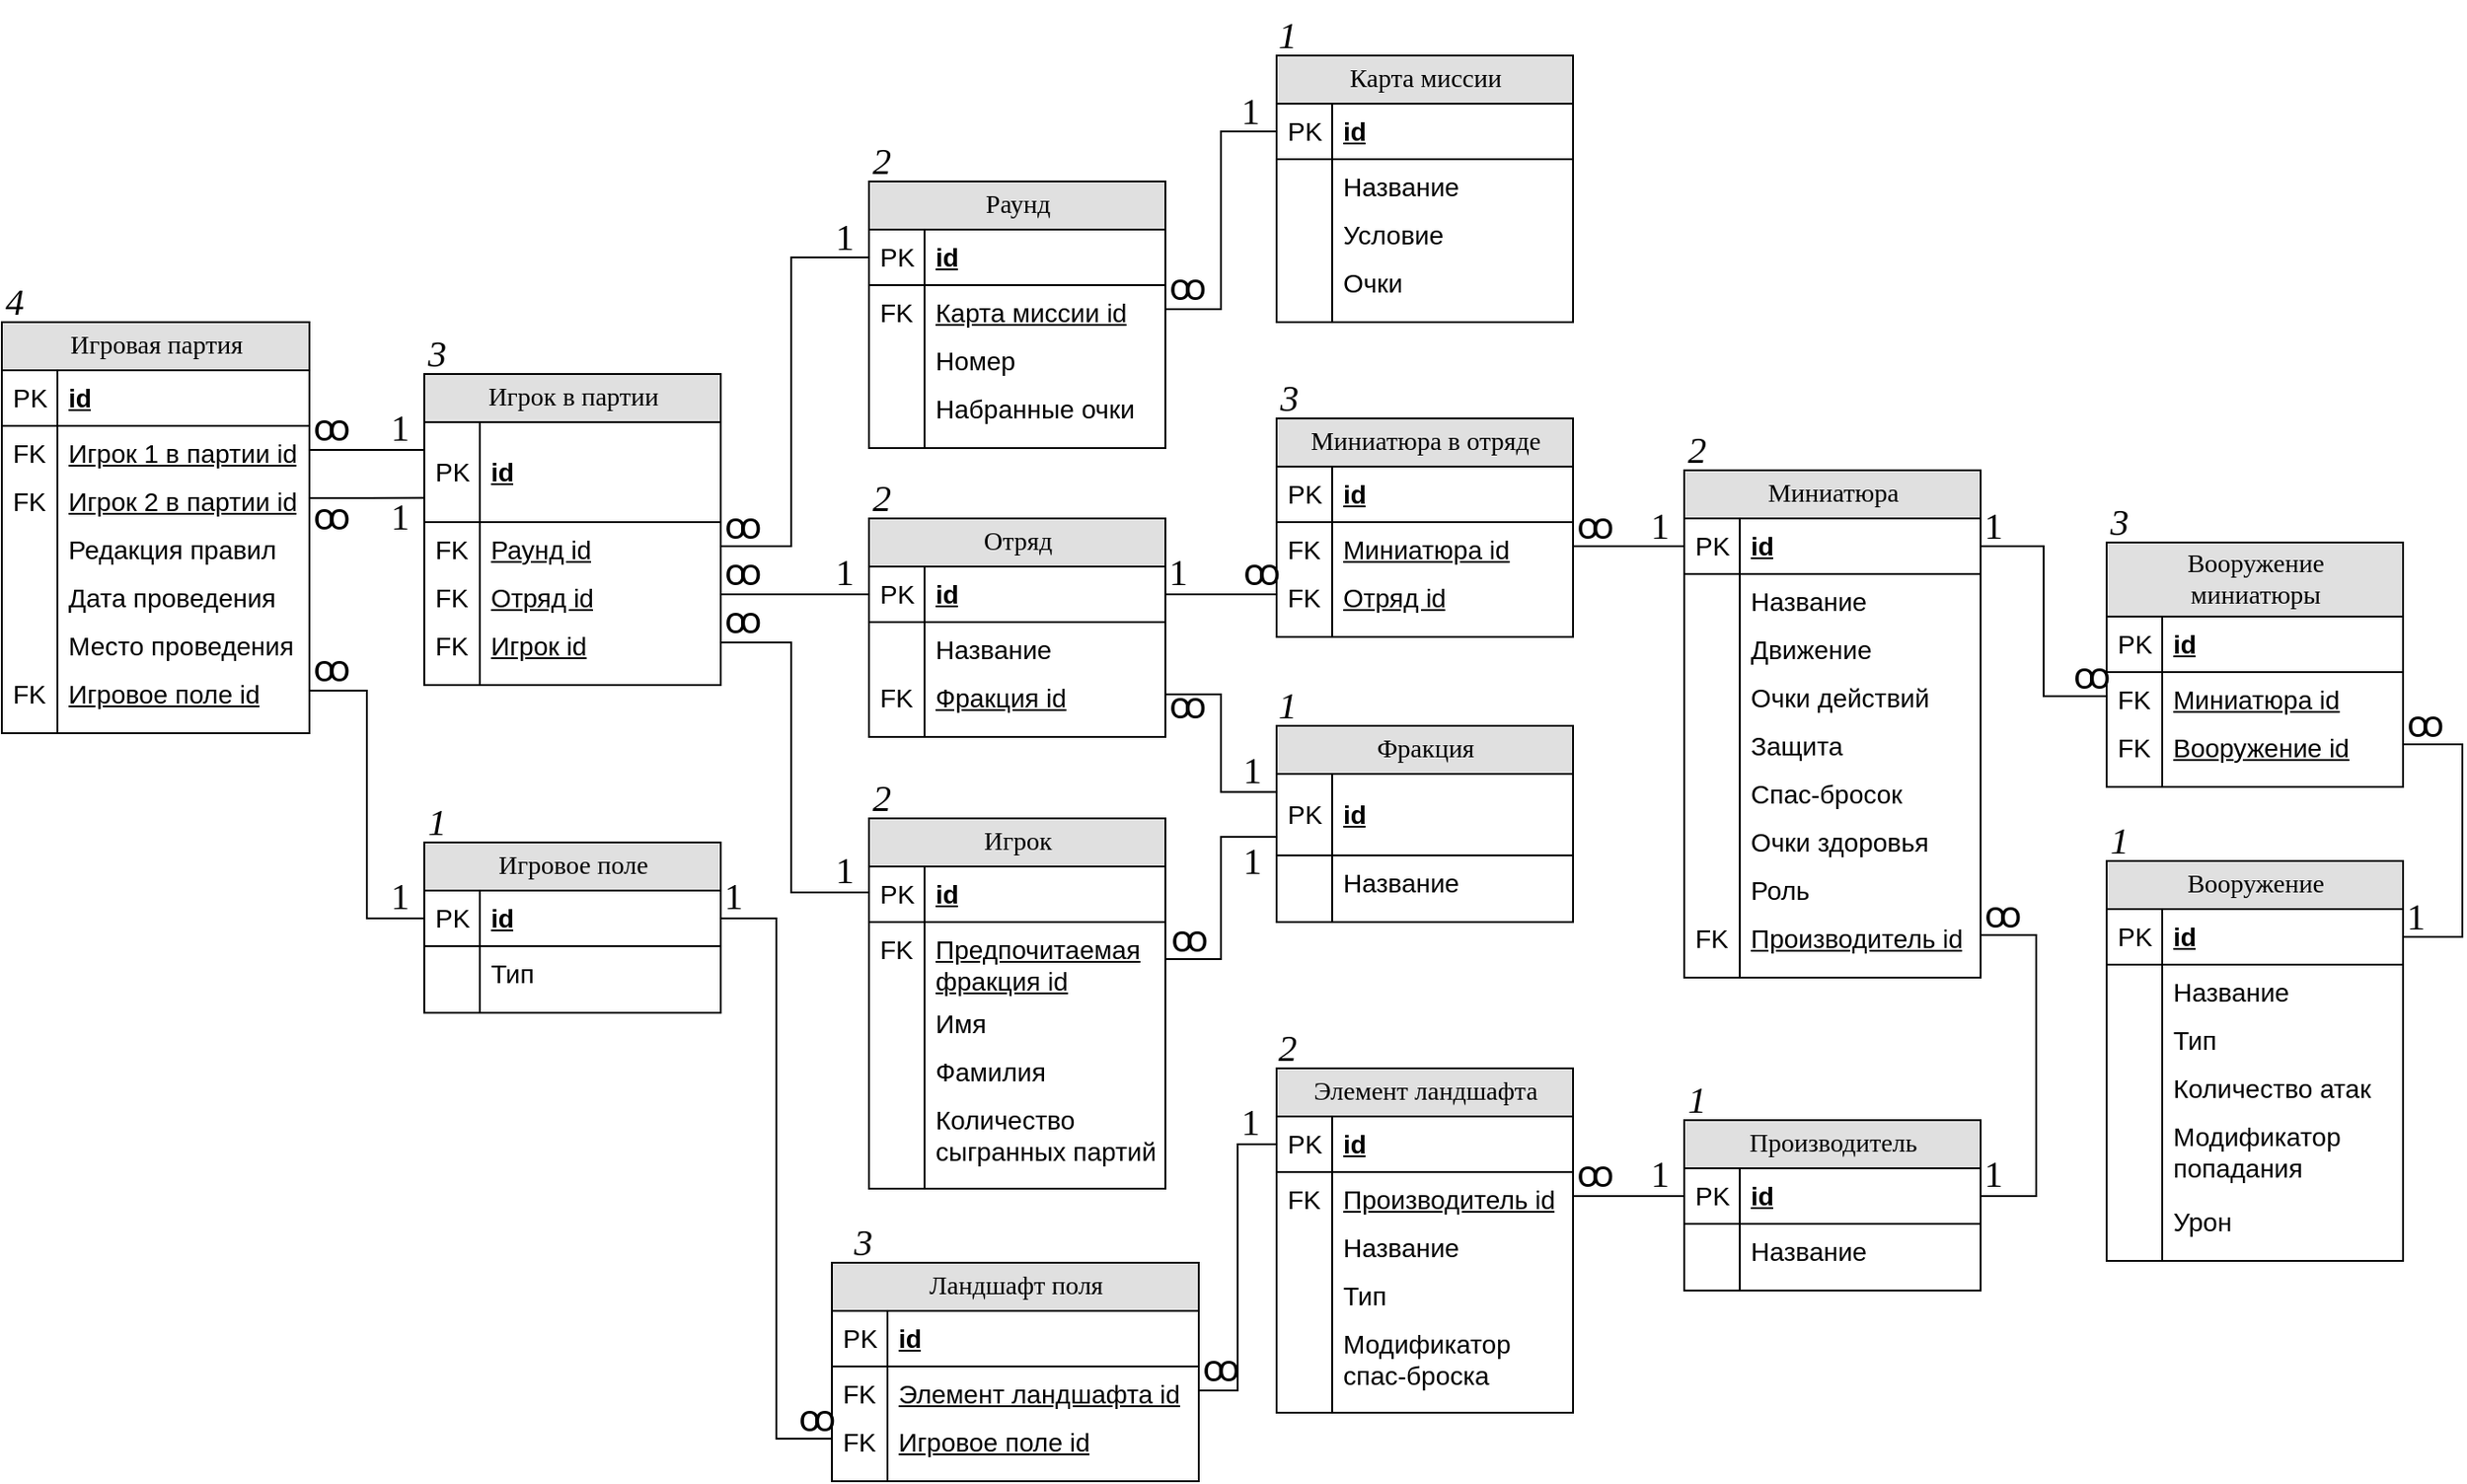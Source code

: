 <mxfile version="21.1.2" type="device">
  <diagram name="Page-1" id="e56a1550-8fbb-45ad-956c-1786394a9013">
    <mxGraphModel dx="1728" dy="926" grid="1" gridSize="10" guides="1" tooltips="1" connect="1" arrows="1" fold="1" page="1" pageScale="1" pageWidth="1654" pageHeight="1169" background="none" math="0" shadow="0">
      <root>
        <mxCell id="0" />
        <mxCell id="1" parent="0" />
        <mxCell id="2e49270ec7c68f3f-80" value="Игровая партия" style="swimlane;html=1;fontStyle=0;childLayout=stackLayout;horizontal=1;startSize=26;fillColor=#e0e0e0;horizontalStack=0;resizeParent=1;resizeLast=0;collapsible=1;marginBottom=0;swimlaneFillColor=#ffffff;align=center;rounded=0;shadow=0;comic=0;labelBackgroundColor=none;strokeWidth=1;fontFamily=Verdana;fontSize=14;" parent="1" vertex="1">
          <mxGeometry x="160" y="362" width="166" height="222" as="geometry" />
        </mxCell>
        <mxCell id="2e49270ec7c68f3f-81" value="id" style="shape=partialRectangle;top=0;left=0;right=0;bottom=1;html=1;align=left;verticalAlign=middle;fillColor=none;spacingLeft=34;spacingRight=4;whiteSpace=wrap;overflow=hidden;rotatable=0;points=[[0,0.5],[1,0.5]];portConstraint=eastwest;dropTarget=0;fontStyle=5;fontSize=14;" parent="2e49270ec7c68f3f-80" vertex="1">
          <mxGeometry y="26" width="166" height="30" as="geometry" />
        </mxCell>
        <mxCell id="2e49270ec7c68f3f-82" value="PK" style="shape=partialRectangle;top=0;left=0;bottom=0;html=1;fillColor=none;align=left;verticalAlign=middle;spacingLeft=4;spacingRight=4;whiteSpace=wrap;overflow=hidden;rotatable=0;points=[];portConstraint=eastwest;part=1;fontSize=14;" parent="2e49270ec7c68f3f-81" vertex="1" connectable="0">
          <mxGeometry width="30" height="30" as="geometry" />
        </mxCell>
        <mxCell id="2e49270ec7c68f3f-83" value="Игрок 1 в партии id" style="shape=partialRectangle;top=0;left=0;right=0;bottom=0;html=1;align=left;verticalAlign=top;fillColor=none;spacingLeft=34;spacingRight=4;whiteSpace=wrap;overflow=hidden;rotatable=0;points=[[0,0.5],[1,0.5]];portConstraint=eastwest;dropTarget=0;fontStyle=4;fontSize=14;" parent="2e49270ec7c68f3f-80" vertex="1">
          <mxGeometry y="56" width="166" height="26" as="geometry" />
        </mxCell>
        <mxCell id="2e49270ec7c68f3f-84" value="FK" style="shape=partialRectangle;top=0;left=0;bottom=0;html=1;fillColor=none;align=left;verticalAlign=top;spacingLeft=4;spacingRight=4;whiteSpace=wrap;overflow=hidden;rotatable=0;points=[];portConstraint=eastwest;part=1;fontSize=14;" parent="2e49270ec7c68f3f-83" vertex="1" connectable="0">
          <mxGeometry width="30" height="26" as="geometry" />
        </mxCell>
        <mxCell id="iF6NZgBseS7XRb56VPfP-619" value="Игрок 2 в партии id" style="shape=partialRectangle;top=0;left=0;right=0;bottom=0;html=1;align=left;verticalAlign=top;fillColor=none;spacingLeft=34;spacingRight=4;whiteSpace=wrap;overflow=hidden;rotatable=0;points=[[0,0.5],[1,0.5]];portConstraint=eastwest;dropTarget=0;fontStyle=4;fontSize=14;" parent="2e49270ec7c68f3f-80" vertex="1">
          <mxGeometry y="82" width="166" height="26" as="geometry" />
        </mxCell>
        <mxCell id="iF6NZgBseS7XRb56VPfP-620" value="FK" style="shape=partialRectangle;top=0;left=0;bottom=0;html=1;fillColor=none;align=left;verticalAlign=top;spacingLeft=4;spacingRight=4;whiteSpace=wrap;overflow=hidden;rotatable=0;points=[];portConstraint=eastwest;part=1;fontSize=14;" parent="iF6NZgBseS7XRb56VPfP-619" vertex="1" connectable="0">
          <mxGeometry width="30" height="26" as="geometry" />
        </mxCell>
        <mxCell id="2e49270ec7c68f3f-85" value="Редакция правил" style="shape=partialRectangle;top=0;left=0;right=0;bottom=0;html=1;align=left;verticalAlign=top;fillColor=none;spacingLeft=34;spacingRight=4;whiteSpace=wrap;overflow=hidden;rotatable=0;points=[[0,0.5],[1,0.5]];portConstraint=eastwest;dropTarget=0;fontSize=14;" parent="2e49270ec7c68f3f-80" vertex="1">
          <mxGeometry y="108" width="166" height="26" as="geometry" />
        </mxCell>
        <mxCell id="2e49270ec7c68f3f-86" value="" style="shape=partialRectangle;top=0;left=0;bottom=0;html=1;fillColor=none;align=left;verticalAlign=top;spacingLeft=4;spacingRight=4;whiteSpace=wrap;overflow=hidden;rotatable=0;points=[];portConstraint=eastwest;part=1;fontSize=14;" parent="2e49270ec7c68f3f-85" vertex="1" connectable="0">
          <mxGeometry width="30" height="26" as="geometry" />
        </mxCell>
        <mxCell id="iF6NZgBseS7XRb56VPfP-621" value="Дата проведения" style="shape=partialRectangle;top=0;left=0;right=0;bottom=0;html=1;align=left;verticalAlign=top;fillColor=none;spacingLeft=34;spacingRight=4;whiteSpace=wrap;overflow=hidden;rotatable=0;points=[[0,0.5],[1,0.5]];portConstraint=eastwest;dropTarget=0;fontSize=14;" parent="2e49270ec7c68f3f-80" vertex="1">
          <mxGeometry y="134" width="166" height="26" as="geometry" />
        </mxCell>
        <mxCell id="iF6NZgBseS7XRb56VPfP-622" value="" style="shape=partialRectangle;top=0;left=0;bottom=0;html=1;fillColor=none;align=left;verticalAlign=top;spacingLeft=4;spacingRight=4;whiteSpace=wrap;overflow=hidden;rotatable=0;points=[];portConstraint=eastwest;part=1;fontSize=14;" parent="iF6NZgBseS7XRb56VPfP-621" vertex="1" connectable="0">
          <mxGeometry width="30" height="26" as="geometry" />
        </mxCell>
        <mxCell id="iF6NZgBseS7XRb56VPfP-623" value="Место проведения" style="shape=partialRectangle;top=0;left=0;right=0;bottom=0;html=1;align=left;verticalAlign=top;fillColor=none;spacingLeft=34;spacingRight=4;whiteSpace=wrap;overflow=hidden;rotatable=0;points=[[0,0.5],[1,0.5]];portConstraint=eastwest;dropTarget=0;fontSize=14;" parent="2e49270ec7c68f3f-80" vertex="1">
          <mxGeometry y="160" width="166" height="26" as="geometry" />
        </mxCell>
        <mxCell id="iF6NZgBseS7XRb56VPfP-624" value="" style="shape=partialRectangle;top=0;left=0;bottom=0;html=1;fillColor=none;align=left;verticalAlign=top;spacingLeft=4;spacingRight=4;whiteSpace=wrap;overflow=hidden;rotatable=0;points=[];portConstraint=eastwest;part=1;fontSize=14;" parent="iF6NZgBseS7XRb56VPfP-623" vertex="1" connectable="0">
          <mxGeometry width="30" height="26" as="geometry" />
        </mxCell>
        <mxCell id="2e49270ec7c68f3f-87" value="Игровое поле id" style="shape=partialRectangle;top=0;left=0;right=0;bottom=0;html=1;align=left;verticalAlign=top;fillColor=none;spacingLeft=34;spacingRight=4;whiteSpace=wrap;overflow=hidden;rotatable=0;points=[[0,0.5],[1,0.5]];portConstraint=eastwest;dropTarget=0;fontStyle=4;fontSize=14;" parent="2e49270ec7c68f3f-80" vertex="1">
          <mxGeometry y="186" width="166" height="26" as="geometry" />
        </mxCell>
        <mxCell id="2e49270ec7c68f3f-88" value="FK" style="shape=partialRectangle;top=0;left=0;bottom=0;html=1;fillColor=none;align=left;verticalAlign=top;spacingLeft=4;spacingRight=4;whiteSpace=wrap;overflow=hidden;rotatable=0;points=[];portConstraint=eastwest;part=1;fontSize=14;" parent="2e49270ec7c68f3f-87" vertex="1" connectable="0">
          <mxGeometry width="30" height="26" as="geometry" />
        </mxCell>
        <mxCell id="2e49270ec7c68f3f-89" value="" style="shape=partialRectangle;top=0;left=0;right=0;bottom=0;html=1;align=left;verticalAlign=top;fillColor=none;spacingLeft=34;spacingRight=4;whiteSpace=wrap;overflow=hidden;rotatable=0;points=[[0,0.5],[1,0.5]];portConstraint=eastwest;dropTarget=0;fontSize=14;" parent="2e49270ec7c68f3f-80" vertex="1">
          <mxGeometry y="212" width="166" height="10" as="geometry" />
        </mxCell>
        <mxCell id="2e49270ec7c68f3f-90" value="" style="shape=partialRectangle;top=0;left=0;bottom=0;html=1;fillColor=none;align=left;verticalAlign=top;spacingLeft=4;spacingRight=4;whiteSpace=wrap;overflow=hidden;rotatable=0;points=[];portConstraint=eastwest;part=1;fontSize=14;" parent="2e49270ec7c68f3f-89" vertex="1" connectable="0">
          <mxGeometry width="30" height="10" as="geometry" />
        </mxCell>
        <mxCell id="iF6NZgBseS7XRb56VPfP-642" value="Игрок в партии" style="swimlane;html=1;fontStyle=0;childLayout=stackLayout;horizontal=1;startSize=26;fillColor=#e0e0e0;horizontalStack=0;resizeParent=1;resizeLast=0;collapsible=1;marginBottom=0;swimlaneFillColor=#ffffff;align=center;rounded=0;shadow=0;comic=0;labelBackgroundColor=none;strokeWidth=1;fontFamily=Verdana;fontSize=14;" parent="1" vertex="1">
          <mxGeometry x="388" y="390" width="160" height="168" as="geometry" />
        </mxCell>
        <mxCell id="iF6NZgBseS7XRb56VPfP-643" value="id" style="shape=partialRectangle;top=0;left=0;right=0;bottom=1;html=1;align=left;verticalAlign=middle;fillColor=none;spacingLeft=34;spacingRight=4;whiteSpace=wrap;overflow=hidden;rotatable=0;points=[[0,0.5],[1,0.5]];portConstraint=eastwest;dropTarget=0;fontStyle=5;fontSize=14;" parent="iF6NZgBseS7XRb56VPfP-642" vertex="1">
          <mxGeometry y="26" width="160" height="54" as="geometry" />
        </mxCell>
        <mxCell id="iF6NZgBseS7XRb56VPfP-644" value="PK" style="shape=partialRectangle;top=0;left=0;bottom=0;html=1;fillColor=none;align=left;verticalAlign=middle;spacingLeft=4;spacingRight=4;whiteSpace=wrap;overflow=hidden;rotatable=0;points=[];portConstraint=eastwest;part=1;fontSize=14;" parent="iF6NZgBseS7XRb56VPfP-643" vertex="1" connectable="0">
          <mxGeometry width="30" height="54" as="geometry" />
        </mxCell>
        <mxCell id="iF6NZgBseS7XRb56VPfP-651" value="Раунд id" style="shape=partialRectangle;top=0;left=0;right=0;bottom=0;html=1;align=left;verticalAlign=top;fillColor=none;spacingLeft=34;spacingRight=4;whiteSpace=wrap;overflow=hidden;rotatable=0;points=[[0,0.5],[1,0.5]];portConstraint=eastwest;dropTarget=0;fontStyle=4;fontSize=14;" parent="iF6NZgBseS7XRb56VPfP-642" vertex="1">
          <mxGeometry y="80" width="160" height="26" as="geometry" />
        </mxCell>
        <mxCell id="iF6NZgBseS7XRb56VPfP-652" value="FK" style="shape=partialRectangle;top=0;left=0;bottom=0;html=1;fillColor=none;align=left;verticalAlign=top;spacingLeft=4;spacingRight=4;whiteSpace=wrap;overflow=hidden;rotatable=0;points=[];portConstraint=eastwest;part=1;fontSize=14;" parent="iF6NZgBseS7XRb56VPfP-651" vertex="1" connectable="0">
          <mxGeometry width="30" height="26" as="geometry" />
        </mxCell>
        <mxCell id="iF6NZgBseS7XRb56VPfP-649" value="Отряд id" style="shape=partialRectangle;top=0;left=0;right=0;bottom=0;html=1;align=left;verticalAlign=top;fillColor=none;spacingLeft=34;spacingRight=4;whiteSpace=wrap;overflow=hidden;rotatable=0;points=[[0,0.5],[1,0.5]];portConstraint=eastwest;dropTarget=0;fontStyle=4;fontSize=14;" parent="iF6NZgBseS7XRb56VPfP-642" vertex="1">
          <mxGeometry y="106" width="160" height="26" as="geometry" />
        </mxCell>
        <mxCell id="iF6NZgBseS7XRb56VPfP-650" value="FK" style="shape=partialRectangle;top=0;left=0;bottom=0;html=1;fillColor=none;align=left;verticalAlign=top;spacingLeft=4;spacingRight=4;whiteSpace=wrap;overflow=hidden;rotatable=0;points=[];portConstraint=eastwest;part=1;fontSize=14;" parent="iF6NZgBseS7XRb56VPfP-649" vertex="1" connectable="0">
          <mxGeometry width="30" height="26" as="geometry" />
        </mxCell>
        <mxCell id="iF6NZgBseS7XRb56VPfP-645" value="Игрок id" style="shape=partialRectangle;top=0;left=0;right=0;bottom=0;html=1;align=left;verticalAlign=top;fillColor=none;spacingLeft=34;spacingRight=4;whiteSpace=wrap;overflow=hidden;rotatable=0;points=[[0,0.5],[1,0.5]];portConstraint=eastwest;dropTarget=0;fontStyle=4;fontSize=14;" parent="iF6NZgBseS7XRb56VPfP-642" vertex="1">
          <mxGeometry y="132" width="160" height="26" as="geometry" />
        </mxCell>
        <mxCell id="iF6NZgBseS7XRb56VPfP-646" value="FK" style="shape=partialRectangle;top=0;left=0;bottom=0;html=1;fillColor=none;align=left;verticalAlign=top;spacingLeft=4;spacingRight=4;whiteSpace=wrap;overflow=hidden;rotatable=0;points=[];portConstraint=eastwest;part=1;fontSize=14;" parent="iF6NZgBseS7XRb56VPfP-645" vertex="1" connectable="0">
          <mxGeometry width="30" height="26" as="geometry" />
        </mxCell>
        <mxCell id="iF6NZgBseS7XRb56VPfP-657" value="" style="shape=partialRectangle;top=0;left=0;right=0;bottom=0;html=1;align=left;verticalAlign=top;fillColor=none;spacingLeft=34;spacingRight=4;whiteSpace=wrap;overflow=hidden;rotatable=0;points=[[0,0.5],[1,0.5]];portConstraint=eastwest;dropTarget=0;fontSize=14;" parent="iF6NZgBseS7XRb56VPfP-642" vertex="1">
          <mxGeometry y="158" width="160" height="10" as="geometry" />
        </mxCell>
        <mxCell id="iF6NZgBseS7XRb56VPfP-658" value="" style="shape=partialRectangle;top=0;left=0;bottom=0;html=1;fillColor=none;align=left;verticalAlign=top;spacingLeft=4;spacingRight=4;whiteSpace=wrap;overflow=hidden;rotatable=0;points=[];portConstraint=eastwest;part=1;fontSize=14;" parent="iF6NZgBseS7XRb56VPfP-657" vertex="1" connectable="0">
          <mxGeometry width="30" height="10" as="geometry" />
        </mxCell>
        <mxCell id="iF6NZgBseS7XRb56VPfP-659" value="Игрок" style="swimlane;html=1;fontStyle=0;childLayout=stackLayout;horizontal=1;startSize=26;fillColor=#e0e0e0;horizontalStack=0;resizeParent=1;resizeLast=0;collapsible=1;marginBottom=0;swimlaneFillColor=#ffffff;align=center;rounded=0;shadow=0;comic=0;labelBackgroundColor=none;strokeWidth=1;fontFamily=Verdana;fontSize=14;" parent="1" vertex="1">
          <mxGeometry x="628" y="630" width="160" height="200" as="geometry" />
        </mxCell>
        <mxCell id="iF6NZgBseS7XRb56VPfP-660" value="id" style="shape=partialRectangle;top=0;left=0;right=0;bottom=1;html=1;align=left;verticalAlign=middle;fillColor=none;spacingLeft=34;spacingRight=4;whiteSpace=wrap;overflow=hidden;rotatable=0;points=[[0,0.5],[1,0.5]];portConstraint=eastwest;dropTarget=0;fontStyle=5;fontSize=14;" parent="iF6NZgBseS7XRb56VPfP-659" vertex="1">
          <mxGeometry y="26" width="160" height="30" as="geometry" />
        </mxCell>
        <mxCell id="iF6NZgBseS7XRb56VPfP-661" value="PK" style="shape=partialRectangle;top=0;left=0;bottom=0;html=1;fillColor=none;align=left;verticalAlign=middle;spacingLeft=4;spacingRight=4;whiteSpace=wrap;overflow=hidden;rotatable=0;points=[];portConstraint=eastwest;part=1;fontSize=14;" parent="iF6NZgBseS7XRb56VPfP-660" vertex="1" connectable="0">
          <mxGeometry width="30" height="30" as="geometry" />
        </mxCell>
        <mxCell id="iF6NZgBseS7XRb56VPfP-672" value="Предпочитаемая фракция id" style="shape=partialRectangle;top=0;left=0;right=0;bottom=0;html=1;align=left;verticalAlign=top;fillColor=none;spacingLeft=34;spacingRight=4;whiteSpace=wrap;overflow=hidden;rotatable=0;points=[[0,0.5],[1,0.5]];portConstraint=eastwest;dropTarget=0;fontStyle=4;fontSize=14;" parent="iF6NZgBseS7XRb56VPfP-659" vertex="1">
          <mxGeometry y="56" width="160" height="40" as="geometry" />
        </mxCell>
        <mxCell id="iF6NZgBseS7XRb56VPfP-673" value="FK" style="shape=partialRectangle;top=0;left=0;bottom=0;html=1;fillColor=none;align=left;verticalAlign=top;spacingLeft=4;spacingRight=4;whiteSpace=wrap;overflow=hidden;rotatable=0;points=[];portConstraint=eastwest;part=1;fontSize=14;" parent="iF6NZgBseS7XRb56VPfP-672" vertex="1" connectable="0">
          <mxGeometry width="30" height="40" as="geometry" />
        </mxCell>
        <mxCell id="iF6NZgBseS7XRb56VPfP-666" value="Имя" style="shape=partialRectangle;top=0;left=0;right=0;bottom=0;html=1;align=left;verticalAlign=top;fillColor=none;spacingLeft=34;spacingRight=4;whiteSpace=wrap;overflow=hidden;rotatable=0;points=[[0,0.5],[1,0.5]];portConstraint=eastwest;dropTarget=0;fontSize=14;" parent="iF6NZgBseS7XRb56VPfP-659" vertex="1">
          <mxGeometry y="96" width="160" height="26" as="geometry" />
        </mxCell>
        <mxCell id="iF6NZgBseS7XRb56VPfP-667" value="" style="shape=partialRectangle;top=0;left=0;bottom=0;html=1;fillColor=none;align=left;verticalAlign=top;spacingLeft=4;spacingRight=4;whiteSpace=wrap;overflow=hidden;rotatable=0;points=[];portConstraint=eastwest;part=1;fontSize=14;" parent="iF6NZgBseS7XRb56VPfP-666" vertex="1" connectable="0">
          <mxGeometry width="30" height="26" as="geometry" />
        </mxCell>
        <mxCell id="iF6NZgBseS7XRb56VPfP-668" value="Фамилия" style="shape=partialRectangle;top=0;left=0;right=0;bottom=0;html=1;align=left;verticalAlign=top;fillColor=none;spacingLeft=34;spacingRight=4;whiteSpace=wrap;overflow=hidden;rotatable=0;points=[[0,0.5],[1,0.5]];portConstraint=eastwest;dropTarget=0;fontSize=14;" parent="iF6NZgBseS7XRb56VPfP-659" vertex="1">
          <mxGeometry y="122" width="160" height="26" as="geometry" />
        </mxCell>
        <mxCell id="iF6NZgBseS7XRb56VPfP-669" value="" style="shape=partialRectangle;top=0;left=0;bottom=0;html=1;fillColor=none;align=left;verticalAlign=top;spacingLeft=4;spacingRight=4;whiteSpace=wrap;overflow=hidden;rotatable=0;points=[];portConstraint=eastwest;part=1;fontSize=14;" parent="iF6NZgBseS7XRb56VPfP-668" vertex="1" connectable="0">
          <mxGeometry width="30" height="26" as="geometry" />
        </mxCell>
        <mxCell id="iF6NZgBseS7XRb56VPfP-670" value="Количество сыгранных партий" style="shape=partialRectangle;top=0;left=0;right=0;bottom=0;html=1;align=left;verticalAlign=top;fillColor=none;spacingLeft=34;spacingRight=4;whiteSpace=wrap;overflow=hidden;rotatable=0;points=[[0,0.5],[1,0.5]];portConstraint=eastwest;dropTarget=0;fontSize=14;" parent="iF6NZgBseS7XRb56VPfP-659" vertex="1">
          <mxGeometry y="148" width="160" height="42" as="geometry" />
        </mxCell>
        <mxCell id="iF6NZgBseS7XRb56VPfP-671" value="" style="shape=partialRectangle;top=0;left=0;bottom=0;html=1;fillColor=none;align=left;verticalAlign=top;spacingLeft=4;spacingRight=4;whiteSpace=wrap;overflow=hidden;rotatable=0;points=[];portConstraint=eastwest;part=1;fontSize=14;" parent="iF6NZgBseS7XRb56VPfP-670" vertex="1" connectable="0">
          <mxGeometry width="30" height="42" as="geometry" />
        </mxCell>
        <mxCell id="iF6NZgBseS7XRb56VPfP-674" value="" style="shape=partialRectangle;top=0;left=0;right=0;bottom=0;html=1;align=left;verticalAlign=top;fillColor=none;spacingLeft=34;spacingRight=4;whiteSpace=wrap;overflow=hidden;rotatable=0;points=[[0,0.5],[1,0.5]];portConstraint=eastwest;dropTarget=0;fontSize=14;" parent="iF6NZgBseS7XRb56VPfP-659" vertex="1">
          <mxGeometry y="190" width="160" height="10" as="geometry" />
        </mxCell>
        <mxCell id="iF6NZgBseS7XRb56VPfP-675" value="" style="shape=partialRectangle;top=0;left=0;bottom=0;html=1;fillColor=none;align=left;verticalAlign=top;spacingLeft=4;spacingRight=4;whiteSpace=wrap;overflow=hidden;rotatable=0;points=[];portConstraint=eastwest;part=1;fontSize=14;" parent="iF6NZgBseS7XRb56VPfP-674" vertex="1" connectable="0">
          <mxGeometry width="30" height="10" as="geometry" />
        </mxCell>
        <mxCell id="iF6NZgBseS7XRb56VPfP-677" value="Отряд" style="swimlane;html=1;fontStyle=0;childLayout=stackLayout;horizontal=1;startSize=26;fillColor=#e0e0e0;horizontalStack=0;resizeParent=1;resizeLast=0;collapsible=1;marginBottom=0;swimlaneFillColor=#ffffff;align=center;rounded=0;shadow=0;comic=0;labelBackgroundColor=none;strokeWidth=1;fontFamily=Verdana;fontSize=14;" parent="1" vertex="1">
          <mxGeometry x="628" y="468" width="160" height="118" as="geometry" />
        </mxCell>
        <mxCell id="iF6NZgBseS7XRb56VPfP-678" value="id" style="shape=partialRectangle;top=0;left=0;right=0;bottom=1;html=1;align=left;verticalAlign=middle;fillColor=none;spacingLeft=34;spacingRight=4;whiteSpace=wrap;overflow=hidden;rotatable=0;points=[[0,0.5],[1,0.5]];portConstraint=eastwest;dropTarget=0;fontStyle=5;fontSize=14;" parent="iF6NZgBseS7XRb56VPfP-677" vertex="1">
          <mxGeometry y="26" width="160" height="30" as="geometry" />
        </mxCell>
        <mxCell id="iF6NZgBseS7XRb56VPfP-679" value="PK" style="shape=partialRectangle;top=0;left=0;bottom=0;html=1;fillColor=none;align=left;verticalAlign=middle;spacingLeft=4;spacingRight=4;whiteSpace=wrap;overflow=hidden;rotatable=0;points=[];portConstraint=eastwest;part=1;fontSize=14;" parent="iF6NZgBseS7XRb56VPfP-678" vertex="1" connectable="0">
          <mxGeometry width="30" height="30" as="geometry" />
        </mxCell>
        <mxCell id="iF6NZgBseS7XRb56VPfP-682" value="Название" style="shape=partialRectangle;top=0;left=0;right=0;bottom=0;html=1;align=left;verticalAlign=top;fillColor=none;spacingLeft=34;spacingRight=4;whiteSpace=wrap;overflow=hidden;rotatable=0;points=[[0,0.5],[1,0.5]];portConstraint=eastwest;dropTarget=0;fontStyle=0;fontSize=14;" parent="iF6NZgBseS7XRb56VPfP-677" vertex="1">
          <mxGeometry y="56" width="160" height="26" as="geometry" />
        </mxCell>
        <mxCell id="iF6NZgBseS7XRb56VPfP-683" value="" style="shape=partialRectangle;top=0;left=0;bottom=0;html=1;fillColor=none;align=left;verticalAlign=top;spacingLeft=4;spacingRight=4;whiteSpace=wrap;overflow=hidden;rotatable=0;points=[];portConstraint=eastwest;part=1;fontSize=14;" parent="iF6NZgBseS7XRb56VPfP-682" vertex="1" connectable="0">
          <mxGeometry width="30" height="26" as="geometry" />
        </mxCell>
        <mxCell id="iF6NZgBseS7XRb56VPfP-680" value="Фракция id" style="shape=partialRectangle;top=0;left=0;right=0;bottom=0;html=1;align=left;verticalAlign=top;fillColor=none;spacingLeft=34;spacingRight=4;whiteSpace=wrap;overflow=hidden;rotatable=0;points=[[0,0.5],[1,0.5]];portConstraint=eastwest;dropTarget=0;fontStyle=4;fontSize=14;" parent="iF6NZgBseS7XRb56VPfP-677" vertex="1">
          <mxGeometry y="82" width="160" height="26" as="geometry" />
        </mxCell>
        <mxCell id="iF6NZgBseS7XRb56VPfP-681" value="FK" style="shape=partialRectangle;top=0;left=0;bottom=0;html=1;fillColor=none;align=left;verticalAlign=top;spacingLeft=4;spacingRight=4;whiteSpace=wrap;overflow=hidden;rotatable=0;points=[];portConstraint=eastwest;part=1;fontSize=14;" parent="iF6NZgBseS7XRb56VPfP-680" vertex="1" connectable="0">
          <mxGeometry width="30" height="26" as="geometry" />
        </mxCell>
        <mxCell id="iF6NZgBseS7XRb56VPfP-686" value="" style="shape=partialRectangle;top=0;left=0;right=0;bottom=0;html=1;align=left;verticalAlign=top;fillColor=none;spacingLeft=34;spacingRight=4;whiteSpace=wrap;overflow=hidden;rotatable=0;points=[[0,0.5],[1,0.5]];portConstraint=eastwest;dropTarget=0;fontSize=14;" parent="iF6NZgBseS7XRb56VPfP-677" vertex="1">
          <mxGeometry y="108" width="160" height="10" as="geometry" />
        </mxCell>
        <mxCell id="iF6NZgBseS7XRb56VPfP-687" value="" style="shape=partialRectangle;top=0;left=0;bottom=0;html=1;fillColor=none;align=left;verticalAlign=top;spacingLeft=4;spacingRight=4;whiteSpace=wrap;overflow=hidden;rotatable=0;points=[];portConstraint=eastwest;part=1;fontSize=14;" parent="iF6NZgBseS7XRb56VPfP-686" vertex="1" connectable="0">
          <mxGeometry width="30" height="10" as="geometry" />
        </mxCell>
        <mxCell id="iF6NZgBseS7XRb56VPfP-701" value="Фракция" style="swimlane;html=1;fontStyle=0;childLayout=stackLayout;horizontal=1;startSize=26;fillColor=#e0e0e0;horizontalStack=0;resizeParent=1;resizeLast=0;collapsible=1;marginBottom=0;swimlaneFillColor=#ffffff;align=center;rounded=0;shadow=0;comic=0;labelBackgroundColor=none;strokeWidth=1;fontFamily=Verdana;fontSize=14;" parent="1" vertex="1">
          <mxGeometry x="848" y="580" width="160" height="106" as="geometry" />
        </mxCell>
        <mxCell id="iF6NZgBseS7XRb56VPfP-702" value="id" style="shape=partialRectangle;top=0;left=0;right=0;bottom=1;html=1;align=left;verticalAlign=middle;fillColor=none;spacingLeft=34;spacingRight=4;whiteSpace=wrap;overflow=hidden;rotatable=0;points=[[0,0.5],[1,0.5]];portConstraint=eastwest;dropTarget=0;fontStyle=5;fontSize=14;" parent="iF6NZgBseS7XRb56VPfP-701" vertex="1">
          <mxGeometry y="26" width="160" height="44" as="geometry" />
        </mxCell>
        <mxCell id="iF6NZgBseS7XRb56VPfP-703" value="PK" style="shape=partialRectangle;top=0;left=0;bottom=0;html=1;fillColor=none;align=left;verticalAlign=middle;spacingLeft=4;spacingRight=4;whiteSpace=wrap;overflow=hidden;rotatable=0;points=[];portConstraint=eastwest;part=1;fontSize=14;" parent="iF6NZgBseS7XRb56VPfP-702" vertex="1" connectable="0">
          <mxGeometry width="30" height="44" as="geometry" />
        </mxCell>
        <mxCell id="iF6NZgBseS7XRb56VPfP-708" value="Название" style="shape=partialRectangle;top=0;left=0;right=0;bottom=0;html=1;align=left;verticalAlign=top;fillColor=none;spacingLeft=34;spacingRight=4;whiteSpace=wrap;overflow=hidden;rotatable=0;points=[[0,0.5],[1,0.5]];portConstraint=eastwest;dropTarget=0;fontStyle=0;fontSize=14;" parent="iF6NZgBseS7XRb56VPfP-701" vertex="1">
          <mxGeometry y="70" width="160" height="26" as="geometry" />
        </mxCell>
        <mxCell id="iF6NZgBseS7XRb56VPfP-709" value="" style="shape=partialRectangle;top=0;left=0;bottom=0;html=1;fillColor=none;align=left;verticalAlign=top;spacingLeft=4;spacingRight=4;whiteSpace=wrap;overflow=hidden;rotatable=0;points=[];portConstraint=eastwest;part=1;fontSize=14;" parent="iF6NZgBseS7XRb56VPfP-708" vertex="1" connectable="0">
          <mxGeometry width="30" height="26" as="geometry" />
        </mxCell>
        <mxCell id="iF6NZgBseS7XRb56VPfP-710" value="" style="shape=partialRectangle;top=0;left=0;right=0;bottom=0;html=1;align=left;verticalAlign=top;fillColor=none;spacingLeft=34;spacingRight=4;whiteSpace=wrap;overflow=hidden;rotatable=0;points=[[0,0.5],[1,0.5]];portConstraint=eastwest;dropTarget=0;fontSize=14;" parent="iF6NZgBseS7XRb56VPfP-701" vertex="1">
          <mxGeometry y="96" width="160" height="10" as="geometry" />
        </mxCell>
        <mxCell id="iF6NZgBseS7XRb56VPfP-711" value="" style="shape=partialRectangle;top=0;left=0;bottom=0;html=1;fillColor=none;align=left;verticalAlign=top;spacingLeft=4;spacingRight=4;whiteSpace=wrap;overflow=hidden;rotatable=0;points=[];portConstraint=eastwest;part=1;fontSize=14;" parent="iF6NZgBseS7XRb56VPfP-710" vertex="1" connectable="0">
          <mxGeometry width="30" height="10" as="geometry" />
        </mxCell>
        <mxCell id="iF6NZgBseS7XRb56VPfP-712" value="Раунд" style="swimlane;html=1;fontStyle=0;childLayout=stackLayout;horizontal=1;startSize=26;fillColor=#e0e0e0;horizontalStack=0;resizeParent=1;resizeLast=0;collapsible=1;marginBottom=0;swimlaneFillColor=#ffffff;align=center;rounded=0;shadow=0;comic=0;labelBackgroundColor=none;strokeWidth=1;fontFamily=Verdana;fontSize=14;" parent="1" vertex="1">
          <mxGeometry x="628" y="286" width="160" height="144" as="geometry" />
        </mxCell>
        <mxCell id="iF6NZgBseS7XRb56VPfP-713" value="id" style="shape=partialRectangle;top=0;left=0;right=0;bottom=1;html=1;align=left;verticalAlign=middle;fillColor=none;spacingLeft=34;spacingRight=4;whiteSpace=wrap;overflow=hidden;rotatable=0;points=[[0,0.5],[1,0.5]];portConstraint=eastwest;dropTarget=0;fontStyle=5;fontSize=14;" parent="iF6NZgBseS7XRb56VPfP-712" vertex="1">
          <mxGeometry y="26" width="160" height="30" as="geometry" />
        </mxCell>
        <mxCell id="iF6NZgBseS7XRb56VPfP-714" value="PK" style="shape=partialRectangle;top=0;left=0;bottom=0;html=1;fillColor=none;align=left;verticalAlign=middle;spacingLeft=4;spacingRight=4;whiteSpace=wrap;overflow=hidden;rotatable=0;points=[];portConstraint=eastwest;part=1;fontSize=14;" parent="iF6NZgBseS7XRb56VPfP-713" vertex="1" connectable="0">
          <mxGeometry width="30" height="30" as="geometry" />
        </mxCell>
        <mxCell id="iF6NZgBseS7XRb56VPfP-715" value="Карта миссии id" style="shape=partialRectangle;top=0;left=0;right=0;bottom=0;html=1;align=left;verticalAlign=top;fillColor=none;spacingLeft=34;spacingRight=4;whiteSpace=wrap;overflow=hidden;rotatable=0;points=[[0,0.5],[1,0.5]];portConstraint=eastwest;dropTarget=0;fontStyle=4;fontSize=14;" parent="iF6NZgBseS7XRb56VPfP-712" vertex="1">
          <mxGeometry y="56" width="160" height="26" as="geometry" />
        </mxCell>
        <mxCell id="iF6NZgBseS7XRb56VPfP-716" value="FK" style="shape=partialRectangle;top=0;left=0;bottom=0;html=1;fillColor=none;align=left;verticalAlign=top;spacingLeft=4;spacingRight=4;whiteSpace=wrap;overflow=hidden;rotatable=0;points=[];portConstraint=eastwest;part=1;fontSize=14;" parent="iF6NZgBseS7XRb56VPfP-715" vertex="1" connectable="0">
          <mxGeometry width="30" height="26" as="geometry" />
        </mxCell>
        <mxCell id="iF6NZgBseS7XRb56VPfP-717" value="Номер" style="shape=partialRectangle;top=0;left=0;right=0;bottom=0;html=1;align=left;verticalAlign=top;fillColor=none;spacingLeft=34;spacingRight=4;whiteSpace=wrap;overflow=hidden;rotatable=0;points=[[0,0.5],[1,0.5]];portConstraint=eastwest;dropTarget=0;fontStyle=0;fontSize=14;" parent="iF6NZgBseS7XRb56VPfP-712" vertex="1">
          <mxGeometry y="82" width="160" height="26" as="geometry" />
        </mxCell>
        <mxCell id="iF6NZgBseS7XRb56VPfP-718" value="" style="shape=partialRectangle;top=0;left=0;bottom=0;html=1;fillColor=none;align=left;verticalAlign=top;spacingLeft=4;spacingRight=4;whiteSpace=wrap;overflow=hidden;rotatable=0;points=[];portConstraint=eastwest;part=1;fontSize=14;" parent="iF6NZgBseS7XRb56VPfP-717" vertex="1" connectable="0">
          <mxGeometry width="30" height="26" as="geometry" />
        </mxCell>
        <mxCell id="iF6NZgBseS7XRb56VPfP-721" value="Набранные очки" style="shape=partialRectangle;top=0;left=0;right=0;bottom=0;html=1;align=left;verticalAlign=top;fillColor=none;spacingLeft=34;spacingRight=4;whiteSpace=wrap;overflow=hidden;rotatable=0;points=[[0,0.5],[1,0.5]];portConstraint=eastwest;dropTarget=0;fontStyle=0;fontSize=14;" parent="iF6NZgBseS7XRb56VPfP-712" vertex="1">
          <mxGeometry y="108" width="160" height="26" as="geometry" />
        </mxCell>
        <mxCell id="iF6NZgBseS7XRb56VPfP-722" value="" style="shape=partialRectangle;top=0;left=0;bottom=0;html=1;fillColor=none;align=left;verticalAlign=top;spacingLeft=4;spacingRight=4;whiteSpace=wrap;overflow=hidden;rotatable=0;points=[];portConstraint=eastwest;part=1;fontSize=14;" parent="iF6NZgBseS7XRb56VPfP-721" vertex="1" connectable="0">
          <mxGeometry width="30" height="26" as="geometry" />
        </mxCell>
        <mxCell id="iF6NZgBseS7XRb56VPfP-719" value="" style="shape=partialRectangle;top=0;left=0;right=0;bottom=0;html=1;align=left;verticalAlign=top;fillColor=none;spacingLeft=34;spacingRight=4;whiteSpace=wrap;overflow=hidden;rotatable=0;points=[[0,0.5],[1,0.5]];portConstraint=eastwest;dropTarget=0;fontSize=14;" parent="iF6NZgBseS7XRb56VPfP-712" vertex="1">
          <mxGeometry y="134" width="160" height="10" as="geometry" />
        </mxCell>
        <mxCell id="iF6NZgBseS7XRb56VPfP-720" value="" style="shape=partialRectangle;top=0;left=0;bottom=0;html=1;fillColor=none;align=left;verticalAlign=top;spacingLeft=4;spacingRight=4;whiteSpace=wrap;overflow=hidden;rotatable=0;points=[];portConstraint=eastwest;part=1;fontSize=14;" parent="iF6NZgBseS7XRb56VPfP-719" vertex="1" connectable="0">
          <mxGeometry width="30" height="10" as="geometry" />
        </mxCell>
        <mxCell id="iF6NZgBseS7XRb56VPfP-723" value="Карта миссии" style="swimlane;html=1;fontStyle=0;childLayout=stackLayout;horizontal=1;startSize=26;fillColor=#e0e0e0;horizontalStack=0;resizeParent=1;resizeLast=0;collapsible=1;marginBottom=0;swimlaneFillColor=#ffffff;align=center;rounded=0;shadow=0;comic=0;labelBackgroundColor=none;strokeWidth=1;fontFamily=Verdana;fontSize=14;" parent="1" vertex="1">
          <mxGeometry x="848" y="218" width="160" height="144" as="geometry" />
        </mxCell>
        <mxCell id="iF6NZgBseS7XRb56VPfP-724" value="id" style="shape=partialRectangle;top=0;left=0;right=0;bottom=1;html=1;align=left;verticalAlign=middle;fillColor=none;spacingLeft=34;spacingRight=4;whiteSpace=wrap;overflow=hidden;rotatable=0;points=[[0,0.5],[1,0.5]];portConstraint=eastwest;dropTarget=0;fontStyle=5;fontSize=14;" parent="iF6NZgBseS7XRb56VPfP-723" vertex="1">
          <mxGeometry y="26" width="160" height="30" as="geometry" />
        </mxCell>
        <mxCell id="iF6NZgBseS7XRb56VPfP-725" value="PK" style="shape=partialRectangle;top=0;left=0;bottom=0;html=1;fillColor=none;align=left;verticalAlign=middle;spacingLeft=4;spacingRight=4;whiteSpace=wrap;overflow=hidden;rotatable=0;points=[];portConstraint=eastwest;part=1;fontSize=14;" parent="iF6NZgBseS7XRb56VPfP-724" vertex="1" connectable="0">
          <mxGeometry width="30" height="30" as="geometry" />
        </mxCell>
        <mxCell id="iF6NZgBseS7XRb56VPfP-726" value="Название" style="shape=partialRectangle;top=0;left=0;right=0;bottom=0;html=1;align=left;verticalAlign=top;fillColor=none;spacingLeft=34;spacingRight=4;whiteSpace=wrap;overflow=hidden;rotatable=0;points=[[0,0.5],[1,0.5]];portConstraint=eastwest;dropTarget=0;fontStyle=0;fontSize=14;" parent="iF6NZgBseS7XRb56VPfP-723" vertex="1">
          <mxGeometry y="56" width="160" height="26" as="geometry" />
        </mxCell>
        <mxCell id="iF6NZgBseS7XRb56VPfP-727" value="" style="shape=partialRectangle;top=0;left=0;bottom=0;html=1;fillColor=none;align=left;verticalAlign=top;spacingLeft=4;spacingRight=4;whiteSpace=wrap;overflow=hidden;rotatable=0;points=[];portConstraint=eastwest;part=1;fontSize=14;" parent="iF6NZgBseS7XRb56VPfP-726" vertex="1" connectable="0">
          <mxGeometry width="30" height="26" as="geometry" />
        </mxCell>
        <mxCell id="iF6NZgBseS7XRb56VPfP-728" value="Условие выполнения" style="shape=partialRectangle;top=0;left=0;right=0;bottom=0;html=1;align=left;verticalAlign=top;fillColor=none;spacingLeft=34;spacingRight=4;whiteSpace=wrap;overflow=hidden;rotatable=0;points=[[0,0.5],[1,0.5]];portConstraint=eastwest;dropTarget=0;fontStyle=0;fontSize=14;" parent="iF6NZgBseS7XRb56VPfP-723" vertex="1">
          <mxGeometry y="82" width="160" height="26" as="geometry" />
        </mxCell>
        <mxCell id="iF6NZgBseS7XRb56VPfP-729" value="" style="shape=partialRectangle;top=0;left=0;bottom=0;html=1;fillColor=none;align=left;verticalAlign=top;spacingLeft=4;spacingRight=4;whiteSpace=wrap;overflow=hidden;rotatable=0;points=[];portConstraint=eastwest;part=1;fontSize=14;" parent="iF6NZgBseS7XRb56VPfP-728" vertex="1" connectable="0">
          <mxGeometry width="30" height="26" as="geometry" />
        </mxCell>
        <mxCell id="iF6NZgBseS7XRb56VPfP-730" value="Очки" style="shape=partialRectangle;top=0;left=0;right=0;bottom=0;html=1;align=left;verticalAlign=top;fillColor=none;spacingLeft=34;spacingRight=4;whiteSpace=wrap;overflow=hidden;rotatable=0;points=[[0,0.5],[1,0.5]];portConstraint=eastwest;dropTarget=0;fontStyle=0;fontSize=14;" parent="iF6NZgBseS7XRb56VPfP-723" vertex="1">
          <mxGeometry y="108" width="160" height="26" as="geometry" />
        </mxCell>
        <mxCell id="iF6NZgBseS7XRb56VPfP-731" value="" style="shape=partialRectangle;top=0;left=0;bottom=0;html=1;fillColor=none;align=left;verticalAlign=top;spacingLeft=4;spacingRight=4;whiteSpace=wrap;overflow=hidden;rotatable=0;points=[];portConstraint=eastwest;part=1;fontSize=14;" parent="iF6NZgBseS7XRb56VPfP-730" vertex="1" connectable="0">
          <mxGeometry width="30" height="26" as="geometry" />
        </mxCell>
        <mxCell id="iF6NZgBseS7XRb56VPfP-732" value="" style="shape=partialRectangle;top=0;left=0;right=0;bottom=0;html=1;align=left;verticalAlign=top;fillColor=none;spacingLeft=34;spacingRight=4;whiteSpace=wrap;overflow=hidden;rotatable=0;points=[[0,0.5],[1,0.5]];portConstraint=eastwest;dropTarget=0;fontSize=14;" parent="iF6NZgBseS7XRb56VPfP-723" vertex="1">
          <mxGeometry y="134" width="160" height="10" as="geometry" />
        </mxCell>
        <mxCell id="iF6NZgBseS7XRb56VPfP-733" value="" style="shape=partialRectangle;top=0;left=0;bottom=0;html=1;fillColor=none;align=left;verticalAlign=top;spacingLeft=4;spacingRight=4;whiteSpace=wrap;overflow=hidden;rotatable=0;points=[];portConstraint=eastwest;part=1;fontSize=14;" parent="iF6NZgBseS7XRb56VPfP-732" vertex="1" connectable="0">
          <mxGeometry width="30" height="10" as="geometry" />
        </mxCell>
        <mxCell id="iF6NZgBseS7XRb56VPfP-783" value="Миниатюра в отряде" style="swimlane;html=1;fontStyle=0;childLayout=stackLayout;horizontal=1;startSize=26;fillColor=#e0e0e0;horizontalStack=0;resizeParent=1;resizeLast=0;collapsible=1;marginBottom=0;swimlaneFillColor=#ffffff;align=center;rounded=0;shadow=0;comic=0;labelBackgroundColor=none;strokeWidth=1;fontFamily=Verdana;fontSize=14;" parent="1" vertex="1">
          <mxGeometry x="848" y="414" width="160" height="118" as="geometry" />
        </mxCell>
        <mxCell id="iF6NZgBseS7XRb56VPfP-784" value="id" style="shape=partialRectangle;top=0;left=0;right=0;bottom=1;html=1;align=left;verticalAlign=middle;fillColor=none;spacingLeft=34;spacingRight=4;whiteSpace=wrap;overflow=hidden;rotatable=0;points=[[0,0.5],[1,0.5]];portConstraint=eastwest;dropTarget=0;fontStyle=5;fontSize=14;" parent="iF6NZgBseS7XRb56VPfP-783" vertex="1">
          <mxGeometry y="26" width="160" height="30" as="geometry" />
        </mxCell>
        <mxCell id="iF6NZgBseS7XRb56VPfP-785" value="PK" style="shape=partialRectangle;top=0;left=0;bottom=0;html=1;fillColor=none;align=left;verticalAlign=middle;spacingLeft=4;spacingRight=4;whiteSpace=wrap;overflow=hidden;rotatable=0;points=[];portConstraint=eastwest;part=1;fontSize=14;" parent="iF6NZgBseS7XRb56VPfP-784" vertex="1" connectable="0">
          <mxGeometry width="30" height="30" as="geometry" />
        </mxCell>
        <mxCell id="iF6NZgBseS7XRb56VPfP-790" value="Миниатюра id" style="shape=partialRectangle;top=0;left=0;right=0;bottom=0;html=1;align=left;verticalAlign=top;fillColor=none;spacingLeft=34;spacingRight=4;whiteSpace=wrap;overflow=hidden;rotatable=0;points=[[0,0.5],[1,0.5]];portConstraint=eastwest;dropTarget=0;fontStyle=4;fontSize=14;" parent="iF6NZgBseS7XRb56VPfP-783" vertex="1">
          <mxGeometry y="56" width="160" height="26" as="geometry" />
        </mxCell>
        <mxCell id="iF6NZgBseS7XRb56VPfP-791" value="FK" style="shape=partialRectangle;top=0;left=0;bottom=0;html=1;fillColor=none;align=left;verticalAlign=top;spacingLeft=4;spacingRight=4;whiteSpace=wrap;overflow=hidden;rotatable=0;points=[];portConstraint=eastwest;part=1;fontSize=14;" parent="iF6NZgBseS7XRb56VPfP-790" vertex="1" connectable="0">
          <mxGeometry width="30" height="26" as="geometry" />
        </mxCell>
        <mxCell id="iF6NZgBseS7XRb56VPfP-786" value="Отряд id" style="shape=partialRectangle;top=0;left=0;right=0;bottom=0;html=1;align=left;verticalAlign=top;fillColor=none;spacingLeft=34;spacingRight=4;whiteSpace=wrap;overflow=hidden;rotatable=0;points=[[0,0.5],[1,0.5]];portConstraint=eastwest;dropTarget=0;fontStyle=4;fontSize=14;" parent="iF6NZgBseS7XRb56VPfP-783" vertex="1">
          <mxGeometry y="82" width="160" height="26" as="geometry" />
        </mxCell>
        <mxCell id="iF6NZgBseS7XRb56VPfP-787" value="FK" style="shape=partialRectangle;top=0;left=0;bottom=0;html=1;fillColor=none;align=left;verticalAlign=top;spacingLeft=4;spacingRight=4;whiteSpace=wrap;overflow=hidden;rotatable=0;points=[];portConstraint=eastwest;part=1;fontSize=14;" parent="iF6NZgBseS7XRb56VPfP-786" vertex="1" connectable="0">
          <mxGeometry width="30" height="26" as="geometry" />
        </mxCell>
        <mxCell id="iF6NZgBseS7XRb56VPfP-788" value="" style="shape=partialRectangle;top=0;left=0;right=0;bottom=0;html=1;align=left;verticalAlign=top;fillColor=none;spacingLeft=34;spacingRight=4;whiteSpace=wrap;overflow=hidden;rotatable=0;points=[[0,0.5],[1,0.5]];portConstraint=eastwest;dropTarget=0;fontSize=14;" parent="iF6NZgBseS7XRb56VPfP-783" vertex="1">
          <mxGeometry y="108" width="160" height="10" as="geometry" />
        </mxCell>
        <mxCell id="iF6NZgBseS7XRb56VPfP-789" value="" style="shape=partialRectangle;top=0;left=0;bottom=0;html=1;fillColor=none;align=left;verticalAlign=top;spacingLeft=4;spacingRight=4;whiteSpace=wrap;overflow=hidden;rotatable=0;points=[];portConstraint=eastwest;part=1;fontSize=14;" parent="iF6NZgBseS7XRb56VPfP-788" vertex="1" connectable="0">
          <mxGeometry width="30" height="10" as="geometry" />
        </mxCell>
        <mxCell id="iF6NZgBseS7XRb56VPfP-792" value="Миниатюра" style="swimlane;html=1;fontStyle=0;childLayout=stackLayout;horizontal=1;startSize=26;fillColor=#e0e0e0;horizontalStack=0;resizeParent=1;resizeLast=0;collapsible=1;marginBottom=0;swimlaneFillColor=#ffffff;align=center;rounded=0;shadow=0;comic=0;labelBackgroundColor=none;strokeWidth=1;fontFamily=Verdana;fontSize=14;" parent="1" vertex="1">
          <mxGeometry x="1068" y="442" width="160" height="274" as="geometry" />
        </mxCell>
        <mxCell id="iF6NZgBseS7XRb56VPfP-793" value="id" style="shape=partialRectangle;top=0;left=0;right=0;bottom=1;html=1;align=left;verticalAlign=middle;fillColor=none;spacingLeft=34;spacingRight=4;whiteSpace=wrap;overflow=hidden;rotatable=0;points=[[0,0.5],[1,0.5]];portConstraint=eastwest;dropTarget=0;fontStyle=5;fontSize=14;" parent="iF6NZgBseS7XRb56VPfP-792" vertex="1">
          <mxGeometry y="26" width="160" height="30" as="geometry" />
        </mxCell>
        <mxCell id="iF6NZgBseS7XRb56VPfP-794" value="PK" style="shape=partialRectangle;top=0;left=0;bottom=0;html=1;fillColor=none;align=left;verticalAlign=middle;spacingLeft=4;spacingRight=4;whiteSpace=wrap;overflow=hidden;rotatable=0;points=[];portConstraint=eastwest;part=1;fontSize=14;" parent="iF6NZgBseS7XRb56VPfP-793" vertex="1" connectable="0">
          <mxGeometry width="30" height="30" as="geometry" />
        </mxCell>
        <mxCell id="iF6NZgBseS7XRb56VPfP-801" value="Название" style="shape=partialRectangle;top=0;left=0;right=0;bottom=0;html=1;align=left;verticalAlign=top;fillColor=none;spacingLeft=34;spacingRight=4;whiteSpace=wrap;overflow=hidden;rotatable=0;points=[[0,0.5],[1,0.5]];portConstraint=eastwest;dropTarget=0;fontStyle=0;fontSize=14;" parent="iF6NZgBseS7XRb56VPfP-792" vertex="1">
          <mxGeometry y="56" width="160" height="26" as="geometry" />
        </mxCell>
        <mxCell id="iF6NZgBseS7XRb56VPfP-802" value="" style="shape=partialRectangle;top=0;left=0;bottom=0;html=1;fillColor=none;align=left;verticalAlign=top;spacingLeft=4;spacingRight=4;whiteSpace=wrap;overflow=hidden;rotatable=0;points=[];portConstraint=eastwest;part=1;fontSize=14;" parent="iF6NZgBseS7XRb56VPfP-801" vertex="1" connectable="0">
          <mxGeometry width="30" height="26" as="geometry" />
        </mxCell>
        <mxCell id="iF6NZgBseS7XRb56VPfP-803" value="Движение" style="shape=partialRectangle;top=0;left=0;right=0;bottom=0;html=1;align=left;verticalAlign=top;fillColor=none;spacingLeft=34;spacingRight=4;whiteSpace=wrap;overflow=hidden;rotatable=0;points=[[0,0.5],[1,0.5]];portConstraint=eastwest;dropTarget=0;fontStyle=0;fontSize=14;" parent="iF6NZgBseS7XRb56VPfP-792" vertex="1">
          <mxGeometry y="82" width="160" height="26" as="geometry" />
        </mxCell>
        <mxCell id="iF6NZgBseS7XRb56VPfP-804" value="" style="shape=partialRectangle;top=0;left=0;bottom=0;html=1;fillColor=none;align=left;verticalAlign=top;spacingLeft=4;spacingRight=4;whiteSpace=wrap;overflow=hidden;rotatable=0;points=[];portConstraint=eastwest;part=1;fontSize=14;" parent="iF6NZgBseS7XRb56VPfP-803" vertex="1" connectable="0">
          <mxGeometry width="30" height="26" as="geometry" />
        </mxCell>
        <mxCell id="iF6NZgBseS7XRb56VPfP-805" value="Очки действий" style="shape=partialRectangle;top=0;left=0;right=0;bottom=0;html=1;align=left;verticalAlign=top;fillColor=none;spacingLeft=34;spacingRight=4;whiteSpace=wrap;overflow=hidden;rotatable=0;points=[[0,0.5],[1,0.5]];portConstraint=eastwest;dropTarget=0;fontStyle=0;fontSize=14;" parent="iF6NZgBseS7XRb56VPfP-792" vertex="1">
          <mxGeometry y="108" width="160" height="26" as="geometry" />
        </mxCell>
        <mxCell id="iF6NZgBseS7XRb56VPfP-806" value="" style="shape=partialRectangle;top=0;left=0;bottom=0;html=1;fillColor=none;align=left;verticalAlign=top;spacingLeft=4;spacingRight=4;whiteSpace=wrap;overflow=hidden;rotatable=0;points=[];portConstraint=eastwest;part=1;fontSize=14;" parent="iF6NZgBseS7XRb56VPfP-805" vertex="1" connectable="0">
          <mxGeometry width="30" height="26" as="geometry" />
        </mxCell>
        <mxCell id="iF6NZgBseS7XRb56VPfP-807" value="Защита" style="shape=partialRectangle;top=0;left=0;right=0;bottom=0;html=1;align=left;verticalAlign=top;fillColor=none;spacingLeft=34;spacingRight=4;whiteSpace=wrap;overflow=hidden;rotatable=0;points=[[0,0.5],[1,0.5]];portConstraint=eastwest;dropTarget=0;fontStyle=0;fontSize=14;" parent="iF6NZgBseS7XRb56VPfP-792" vertex="1">
          <mxGeometry y="134" width="160" height="26" as="geometry" />
        </mxCell>
        <mxCell id="iF6NZgBseS7XRb56VPfP-808" value="" style="shape=partialRectangle;top=0;left=0;bottom=0;html=1;fillColor=none;align=left;verticalAlign=top;spacingLeft=4;spacingRight=4;whiteSpace=wrap;overflow=hidden;rotatable=0;points=[];portConstraint=eastwest;part=1;fontSize=14;" parent="iF6NZgBseS7XRb56VPfP-807" vertex="1" connectable="0">
          <mxGeometry width="30" height="26" as="geometry" />
        </mxCell>
        <mxCell id="iF6NZgBseS7XRb56VPfP-809" value="Спас-бросок" style="shape=partialRectangle;top=0;left=0;right=0;bottom=0;html=1;align=left;verticalAlign=top;fillColor=none;spacingLeft=34;spacingRight=4;whiteSpace=wrap;overflow=hidden;rotatable=0;points=[[0,0.5],[1,0.5]];portConstraint=eastwest;dropTarget=0;fontStyle=0;fontSize=14;" parent="iF6NZgBseS7XRb56VPfP-792" vertex="1">
          <mxGeometry y="160" width="160" height="26" as="geometry" />
        </mxCell>
        <mxCell id="iF6NZgBseS7XRb56VPfP-810" value="" style="shape=partialRectangle;top=0;left=0;bottom=0;html=1;fillColor=none;align=left;verticalAlign=top;spacingLeft=4;spacingRight=4;whiteSpace=wrap;overflow=hidden;rotatable=0;points=[];portConstraint=eastwest;part=1;fontSize=14;" parent="iF6NZgBseS7XRb56VPfP-809" vertex="1" connectable="0">
          <mxGeometry width="30" height="26" as="geometry" />
        </mxCell>
        <mxCell id="iF6NZgBseS7XRb56VPfP-795" value="Очки здоровья" style="shape=partialRectangle;top=0;left=0;right=0;bottom=0;html=1;align=left;verticalAlign=top;fillColor=none;spacingLeft=34;spacingRight=4;whiteSpace=wrap;overflow=hidden;rotatable=0;points=[[0,0.5],[1,0.5]];portConstraint=eastwest;dropTarget=0;fontStyle=0;fontSize=14;" parent="iF6NZgBseS7XRb56VPfP-792" vertex="1">
          <mxGeometry y="186" width="160" height="26" as="geometry" />
        </mxCell>
        <mxCell id="iF6NZgBseS7XRb56VPfP-796" value="" style="shape=partialRectangle;top=0;left=0;bottom=0;html=1;fillColor=none;align=left;verticalAlign=top;spacingLeft=4;spacingRight=4;whiteSpace=wrap;overflow=hidden;rotatable=0;points=[];portConstraint=eastwest;part=1;fontSize=14;" parent="iF6NZgBseS7XRb56VPfP-795" vertex="1" connectable="0">
          <mxGeometry width="30" height="26" as="geometry" />
        </mxCell>
        <mxCell id="iF6NZgBseS7XRb56VPfP-811" value="Роль" style="shape=partialRectangle;top=0;left=0;right=0;bottom=0;html=1;align=left;verticalAlign=top;fillColor=none;spacingLeft=34;spacingRight=4;whiteSpace=wrap;overflow=hidden;rotatable=0;points=[[0,0.5],[1,0.5]];portConstraint=eastwest;dropTarget=0;fontStyle=0;fontSize=14;" parent="iF6NZgBseS7XRb56VPfP-792" vertex="1">
          <mxGeometry y="212" width="160" height="26" as="geometry" />
        </mxCell>
        <mxCell id="iF6NZgBseS7XRb56VPfP-812" value="" style="shape=partialRectangle;top=0;left=0;bottom=0;html=1;fillColor=none;align=left;verticalAlign=top;spacingLeft=4;spacingRight=4;whiteSpace=wrap;overflow=hidden;rotatable=0;points=[];portConstraint=eastwest;part=1;fontSize=14;" parent="iF6NZgBseS7XRb56VPfP-811" vertex="1" connectable="0">
          <mxGeometry width="30" height="26" as="geometry" />
        </mxCell>
        <mxCell id="iF6NZgBseS7XRb56VPfP-797" value="Производитель id" style="shape=partialRectangle;top=0;left=0;right=0;bottom=0;html=1;align=left;verticalAlign=top;fillColor=none;spacingLeft=34;spacingRight=4;whiteSpace=wrap;overflow=hidden;rotatable=0;points=[[0,0.5],[1,0.5]];portConstraint=eastwest;dropTarget=0;fontStyle=4;fontSize=14;" parent="iF6NZgBseS7XRb56VPfP-792" vertex="1">
          <mxGeometry y="238" width="160" height="26" as="geometry" />
        </mxCell>
        <mxCell id="iF6NZgBseS7XRb56VPfP-798" value="FK" style="shape=partialRectangle;top=0;left=0;bottom=0;html=1;fillColor=none;align=left;verticalAlign=top;spacingLeft=4;spacingRight=4;whiteSpace=wrap;overflow=hidden;rotatable=0;points=[];portConstraint=eastwest;part=1;fontSize=14;" parent="iF6NZgBseS7XRb56VPfP-797" vertex="1" connectable="0">
          <mxGeometry width="30" height="26" as="geometry" />
        </mxCell>
        <mxCell id="iF6NZgBseS7XRb56VPfP-799" value="" style="shape=partialRectangle;top=0;left=0;right=0;bottom=0;html=1;align=left;verticalAlign=top;fillColor=none;spacingLeft=34;spacingRight=4;whiteSpace=wrap;overflow=hidden;rotatable=0;points=[[0,0.5],[1,0.5]];portConstraint=eastwest;dropTarget=0;fontSize=14;" parent="iF6NZgBseS7XRb56VPfP-792" vertex="1">
          <mxGeometry y="264" width="160" height="10" as="geometry" />
        </mxCell>
        <mxCell id="iF6NZgBseS7XRb56VPfP-800" value="" style="shape=partialRectangle;top=0;left=0;bottom=0;html=1;fillColor=none;align=left;verticalAlign=top;spacingLeft=4;spacingRight=4;whiteSpace=wrap;overflow=hidden;rotatable=0;points=[];portConstraint=eastwest;part=1;fontSize=14;" parent="iF6NZgBseS7XRb56VPfP-799" vertex="1" connectable="0">
          <mxGeometry width="30" height="10" as="geometry" />
        </mxCell>
        <mxCell id="iF6NZgBseS7XRb56VPfP-815" value="Вооружение&lt;br style=&quot;font-size: 14px;&quot;&gt;миниатюры" style="swimlane;html=1;fontStyle=0;childLayout=stackLayout;horizontal=1;startSize=40;fillColor=#e0e0e0;horizontalStack=0;resizeParent=1;resizeLast=0;collapsible=1;marginBottom=0;swimlaneFillColor=#ffffff;align=center;rounded=0;shadow=0;comic=0;labelBackgroundColor=none;strokeWidth=1;fontFamily=Verdana;fontSize=14;" parent="1" vertex="1">
          <mxGeometry x="1296" y="481" width="160" height="132" as="geometry" />
        </mxCell>
        <mxCell id="iF6NZgBseS7XRb56VPfP-816" value="id" style="shape=partialRectangle;top=0;left=0;right=0;bottom=1;html=1;align=left;verticalAlign=middle;fillColor=none;spacingLeft=34;spacingRight=4;whiteSpace=wrap;overflow=hidden;rotatable=0;points=[[0,0.5],[1,0.5]];portConstraint=eastwest;dropTarget=0;fontStyle=5;fontSize=14;" parent="iF6NZgBseS7XRb56VPfP-815" vertex="1">
          <mxGeometry y="40" width="160" height="30" as="geometry" />
        </mxCell>
        <mxCell id="iF6NZgBseS7XRb56VPfP-817" value="PK" style="shape=partialRectangle;top=0;left=0;bottom=0;html=1;fillColor=none;align=left;verticalAlign=middle;spacingLeft=4;spacingRight=4;whiteSpace=wrap;overflow=hidden;rotatable=0;points=[];portConstraint=eastwest;part=1;fontSize=14;" parent="iF6NZgBseS7XRb56VPfP-816" vertex="1" connectable="0">
          <mxGeometry width="30" height="30" as="geometry" />
        </mxCell>
        <mxCell id="iF6NZgBseS7XRb56VPfP-832" value="Миниатюра id" style="shape=partialRectangle;top=0;left=0;right=0;bottom=0;html=1;align=left;verticalAlign=top;fillColor=none;spacingLeft=34;spacingRight=4;whiteSpace=wrap;overflow=hidden;rotatable=0;points=[[0,0.5],[1,0.5]];portConstraint=eastwest;dropTarget=0;fontStyle=4;fontSize=14;" parent="iF6NZgBseS7XRb56VPfP-815" vertex="1">
          <mxGeometry y="70" width="160" height="26" as="geometry" />
        </mxCell>
        <mxCell id="iF6NZgBseS7XRb56VPfP-833" value="FK" style="shape=partialRectangle;top=0;left=0;bottom=0;html=1;fillColor=none;align=left;verticalAlign=top;spacingLeft=4;spacingRight=4;whiteSpace=wrap;overflow=hidden;rotatable=0;points=[];portConstraint=eastwest;part=1;fontSize=14;" parent="iF6NZgBseS7XRb56VPfP-832" vertex="1" connectable="0">
          <mxGeometry width="30" height="26" as="geometry" />
        </mxCell>
        <mxCell id="iF6NZgBseS7XRb56VPfP-836" value="Вооружение id" style="shape=partialRectangle;top=0;left=0;right=0;bottom=0;html=1;align=left;verticalAlign=top;fillColor=none;spacingLeft=34;spacingRight=4;whiteSpace=wrap;overflow=hidden;rotatable=0;points=[[0,0.5],[1,0.5]];portConstraint=eastwest;dropTarget=0;fontStyle=4;fontSize=14;" parent="iF6NZgBseS7XRb56VPfP-815" vertex="1">
          <mxGeometry y="96" width="160" height="26" as="geometry" />
        </mxCell>
        <mxCell id="iF6NZgBseS7XRb56VPfP-837" value="FK" style="shape=partialRectangle;top=0;left=0;bottom=0;html=1;fillColor=none;align=left;verticalAlign=top;spacingLeft=4;spacingRight=4;whiteSpace=wrap;overflow=hidden;rotatable=0;points=[];portConstraint=eastwest;part=1;fontSize=14;" parent="iF6NZgBseS7XRb56VPfP-836" vertex="1" connectable="0">
          <mxGeometry width="30" height="26" as="geometry" />
        </mxCell>
        <mxCell id="iF6NZgBseS7XRb56VPfP-834" value="" style="shape=partialRectangle;top=0;left=0;right=0;bottom=0;html=1;align=left;verticalAlign=top;fillColor=none;spacingLeft=34;spacingRight=4;whiteSpace=wrap;overflow=hidden;rotatable=0;points=[[0,0.5],[1,0.5]];portConstraint=eastwest;dropTarget=0;fontSize=14;" parent="iF6NZgBseS7XRb56VPfP-815" vertex="1">
          <mxGeometry y="122" width="160" height="10" as="geometry" />
        </mxCell>
        <mxCell id="iF6NZgBseS7XRb56VPfP-835" value="" style="shape=partialRectangle;top=0;left=0;bottom=0;html=1;fillColor=none;align=left;verticalAlign=top;spacingLeft=4;spacingRight=4;whiteSpace=wrap;overflow=hidden;rotatable=0;points=[];portConstraint=eastwest;part=1;fontSize=14;" parent="iF6NZgBseS7XRb56VPfP-834" vertex="1" connectable="0">
          <mxGeometry width="30" height="10" as="geometry" />
        </mxCell>
        <mxCell id="iF6NZgBseS7XRb56VPfP-838" value="Вооружение" style="swimlane;html=1;fontStyle=0;childLayout=stackLayout;horizontal=1;startSize=26;fillColor=#e0e0e0;horizontalStack=0;resizeParent=1;resizeLast=0;collapsible=1;marginBottom=0;swimlaneFillColor=#ffffff;align=center;rounded=0;shadow=0;comic=0;labelBackgroundColor=none;strokeWidth=1;fontFamily=Verdana;fontSize=14;" parent="1" vertex="1">
          <mxGeometry x="1296" y="653" width="160" height="216" as="geometry" />
        </mxCell>
        <mxCell id="iF6NZgBseS7XRb56VPfP-839" value="id" style="shape=partialRectangle;top=0;left=0;right=0;bottom=1;html=1;align=left;verticalAlign=middle;fillColor=none;spacingLeft=34;spacingRight=4;whiteSpace=wrap;overflow=hidden;rotatable=0;points=[[0,0.5],[1,0.5]];portConstraint=eastwest;dropTarget=0;fontStyle=5;fontSize=14;" parent="iF6NZgBseS7XRb56VPfP-838" vertex="1">
          <mxGeometry y="26" width="160" height="30" as="geometry" />
        </mxCell>
        <mxCell id="iF6NZgBseS7XRb56VPfP-840" value="&lt;font style=&quot;font-size: 14px;&quot;&gt;PK&lt;/font&gt;" style="shape=partialRectangle;top=0;left=0;bottom=0;html=1;fillColor=none;align=left;verticalAlign=middle;spacingLeft=4;spacingRight=4;whiteSpace=wrap;overflow=hidden;rotatable=0;points=[];portConstraint=eastwest;part=1;fontSize=14;" parent="iF6NZgBseS7XRb56VPfP-839" vertex="1" connectable="0">
          <mxGeometry width="30" height="30" as="geometry" />
        </mxCell>
        <mxCell id="iF6NZgBseS7XRb56VPfP-841" value="Название" style="shape=partialRectangle;top=0;left=0;right=0;bottom=0;html=1;align=left;verticalAlign=top;fillColor=none;spacingLeft=34;spacingRight=4;whiteSpace=wrap;overflow=hidden;rotatable=0;points=[[0,0.5],[1,0.5]];portConstraint=eastwest;dropTarget=0;fontStyle=0;fontSize=14;" parent="iF6NZgBseS7XRb56VPfP-838" vertex="1">
          <mxGeometry y="56" width="160" height="26" as="geometry" />
        </mxCell>
        <mxCell id="iF6NZgBseS7XRb56VPfP-842" value="" style="shape=partialRectangle;top=0;left=0;bottom=0;html=1;fillColor=none;align=left;verticalAlign=top;spacingLeft=4;spacingRight=4;whiteSpace=wrap;overflow=hidden;rotatable=0;points=[];portConstraint=eastwest;part=1;fontSize=14;" parent="iF6NZgBseS7XRb56VPfP-841" vertex="1" connectable="0">
          <mxGeometry width="30" height="26" as="geometry" />
        </mxCell>
        <mxCell id="iF6NZgBseS7XRb56VPfP-843" value="Тип" style="shape=partialRectangle;top=0;left=0;right=0;bottom=0;html=1;align=left;verticalAlign=top;fillColor=none;spacingLeft=34;spacingRight=4;whiteSpace=wrap;overflow=hidden;rotatable=0;points=[[0,0.5],[1,0.5]];portConstraint=eastwest;dropTarget=0;fontStyle=0;fontSize=14;" parent="iF6NZgBseS7XRb56VPfP-838" vertex="1">
          <mxGeometry y="82" width="160" height="26" as="geometry" />
        </mxCell>
        <mxCell id="iF6NZgBseS7XRb56VPfP-844" value="" style="shape=partialRectangle;top=0;left=0;bottom=0;html=1;fillColor=none;align=left;verticalAlign=top;spacingLeft=4;spacingRight=4;whiteSpace=wrap;overflow=hidden;rotatable=0;points=[];portConstraint=eastwest;part=1;fontSize=14;" parent="iF6NZgBseS7XRb56VPfP-843" vertex="1" connectable="0">
          <mxGeometry width="30" height="26" as="geometry" />
        </mxCell>
        <mxCell id="iF6NZgBseS7XRb56VPfP-845" value="Количество атак" style="shape=partialRectangle;top=0;left=0;right=0;bottom=0;html=1;align=left;verticalAlign=top;fillColor=none;spacingLeft=34;spacingRight=4;whiteSpace=wrap;overflow=hidden;rotatable=0;points=[[0,0.5],[1,0.5]];portConstraint=eastwest;dropTarget=0;fontStyle=0;fontSize=14;" parent="iF6NZgBseS7XRb56VPfP-838" vertex="1">
          <mxGeometry y="108" width="160" height="26" as="geometry" />
        </mxCell>
        <mxCell id="iF6NZgBseS7XRb56VPfP-846" value="" style="shape=partialRectangle;top=0;left=0;bottom=0;html=1;fillColor=none;align=left;verticalAlign=top;spacingLeft=4;spacingRight=4;whiteSpace=wrap;overflow=hidden;rotatable=0;points=[];portConstraint=eastwest;part=1;fontSize=14;" parent="iF6NZgBseS7XRb56VPfP-845" vertex="1" connectable="0">
          <mxGeometry width="30" height="26" as="geometry" />
        </mxCell>
        <mxCell id="0vXA26wfF3X37uJZ8vaf-1" value="Модификатор попадания" style="shape=partialRectangle;top=0;left=0;right=0;bottom=0;html=1;align=left;verticalAlign=top;fillColor=none;spacingLeft=34;spacingRight=4;whiteSpace=wrap;overflow=hidden;rotatable=0;points=[[0,0.5],[1,0.5]];portConstraint=eastwest;dropTarget=0;fontStyle=0;fontSize=14;" parent="iF6NZgBseS7XRb56VPfP-838" vertex="1">
          <mxGeometry y="134" width="160" height="46" as="geometry" />
        </mxCell>
        <mxCell id="0vXA26wfF3X37uJZ8vaf-2" value="" style="shape=partialRectangle;top=0;left=0;bottom=0;html=1;fillColor=none;align=left;verticalAlign=top;spacingLeft=4;spacingRight=4;whiteSpace=wrap;overflow=hidden;rotatable=0;points=[];portConstraint=eastwest;part=1;fontSize=14;" parent="0vXA26wfF3X37uJZ8vaf-1" vertex="1" connectable="0">
          <mxGeometry width="30" height="46" as="geometry" />
        </mxCell>
        <mxCell id="iF6NZgBseS7XRb56VPfP-847" value="Урон" style="shape=partialRectangle;top=0;left=0;right=0;bottom=0;html=1;align=left;verticalAlign=top;fillColor=none;spacingLeft=34;spacingRight=4;whiteSpace=wrap;overflow=hidden;rotatable=0;points=[[0,0.5],[1,0.5]];portConstraint=eastwest;dropTarget=0;fontStyle=0;fontSize=14;" parent="iF6NZgBseS7XRb56VPfP-838" vertex="1">
          <mxGeometry y="180" width="160" height="26" as="geometry" />
        </mxCell>
        <mxCell id="iF6NZgBseS7XRb56VPfP-848" value="" style="shape=partialRectangle;top=0;left=0;bottom=0;html=1;fillColor=none;align=left;verticalAlign=top;spacingLeft=4;spacingRight=4;whiteSpace=wrap;overflow=hidden;rotatable=0;points=[];portConstraint=eastwest;part=1;fontSize=14;" parent="iF6NZgBseS7XRb56VPfP-847" vertex="1" connectable="0">
          <mxGeometry width="30" height="26" as="geometry" />
        </mxCell>
        <mxCell id="iF6NZgBseS7XRb56VPfP-857" value="" style="shape=partialRectangle;top=0;left=0;right=0;bottom=0;html=1;align=left;verticalAlign=top;fillColor=none;spacingLeft=34;spacingRight=4;whiteSpace=wrap;overflow=hidden;rotatable=0;points=[[0,0.5],[1,0.5]];portConstraint=eastwest;dropTarget=0;fontSize=14;" parent="iF6NZgBseS7XRb56VPfP-838" vertex="1">
          <mxGeometry y="206" width="160" height="10" as="geometry" />
        </mxCell>
        <mxCell id="iF6NZgBseS7XRb56VPfP-858" value="" style="shape=partialRectangle;top=0;left=0;bottom=0;html=1;fillColor=none;align=left;verticalAlign=top;spacingLeft=4;spacingRight=4;whiteSpace=wrap;overflow=hidden;rotatable=0;points=[];portConstraint=eastwest;part=1;fontSize=14;" parent="iF6NZgBseS7XRb56VPfP-857" vertex="1" connectable="0">
          <mxGeometry width="30" height="10" as="geometry" />
        </mxCell>
        <mxCell id="iF6NZgBseS7XRb56VPfP-877" style="edgeStyle=orthogonalEdgeStyle;rounded=0;orthogonalLoop=1;jettySize=auto;html=1;exitX=1;exitY=0.5;exitDx=0;exitDy=0;entryX=0;entryY=0.5;entryDx=0;entryDy=0;endArrow=none;endFill=0;fontSize=14;" parent="1" source="iF6NZgBseS7XRb56VPfP-649" target="iF6NZgBseS7XRb56VPfP-678" edge="1">
          <mxGeometry relative="1" as="geometry" />
        </mxCell>
        <mxCell id="iF6NZgBseS7XRb56VPfP-878" style="edgeStyle=orthogonalEdgeStyle;rounded=0;orthogonalLoop=1;jettySize=auto;html=1;exitX=1;exitY=0.5;exitDx=0;exitDy=0;entryX=0;entryY=0.5;entryDx=0;entryDy=0;endArrow=none;endFill=0;fontSize=14;" parent="1" source="iF6NZgBseS7XRb56VPfP-645" target="iF6NZgBseS7XRb56VPfP-660" edge="1">
          <mxGeometry relative="1" as="geometry">
            <Array as="points">
              <mxPoint x="586" y="535" />
              <mxPoint x="586" y="670" />
              <mxPoint x="628" y="670" />
            </Array>
          </mxGeometry>
        </mxCell>
        <mxCell id="iF6NZgBseS7XRb56VPfP-886" style="edgeStyle=orthogonalEdgeStyle;rounded=0;orthogonalLoop=1;jettySize=auto;html=1;exitX=1;exitY=0.5;exitDx=0;exitDy=0;entryX=0;entryY=0.756;entryDx=0;entryDy=0;entryPerimeter=0;endArrow=none;endFill=0;fontSize=14;" parent="1" source="iF6NZgBseS7XRb56VPfP-619" target="iF6NZgBseS7XRb56VPfP-643" edge="1">
          <mxGeometry relative="1" as="geometry" />
        </mxCell>
        <mxCell id="iF6NZgBseS7XRb56VPfP-887" style="edgeStyle=orthogonalEdgeStyle;rounded=0;orthogonalLoop=1;jettySize=auto;html=1;exitX=1;exitY=0.5;exitDx=0;exitDy=0;endArrow=none;endFill=0;fontSize=14;" parent="1" source="2e49270ec7c68f3f-83" edge="1">
          <mxGeometry relative="1" as="geometry">
            <mxPoint x="388" y="431" as="targetPoint" />
          </mxGeometry>
        </mxCell>
        <mxCell id="iF6NZgBseS7XRb56VPfP-903" style="edgeStyle=orthogonalEdgeStyle;rounded=0;orthogonalLoop=1;jettySize=auto;html=1;exitX=1;exitY=0.5;exitDx=0;exitDy=0;entryX=0;entryY=0.5;entryDx=0;entryDy=0;endArrow=none;endFill=0;fontSize=14;" parent="1" source="iF6NZgBseS7XRb56VPfP-793" target="iF6NZgBseS7XRb56VPfP-832" edge="1">
          <mxGeometry relative="1" as="geometry" />
        </mxCell>
        <mxCell id="iF6NZgBseS7XRb56VPfP-904" value="Игровое поле" style="swimlane;html=1;fontStyle=0;childLayout=stackLayout;horizontal=1;startSize=26;fillColor=#e0e0e0;horizontalStack=0;resizeParent=1;resizeLast=0;collapsible=1;marginBottom=0;swimlaneFillColor=#ffffff;align=center;rounded=0;shadow=0;comic=0;labelBackgroundColor=none;strokeWidth=1;fontFamily=Verdana;fontSize=14;" parent="1" vertex="1">
          <mxGeometry x="388" y="643" width="160" height="92" as="geometry" />
        </mxCell>
        <mxCell id="iF6NZgBseS7XRb56VPfP-905" value="id" style="shape=partialRectangle;top=0;left=0;right=0;bottom=1;html=1;align=left;verticalAlign=middle;fillColor=none;spacingLeft=34;spacingRight=4;whiteSpace=wrap;overflow=hidden;rotatable=0;points=[[0,0.5],[1,0.5]];portConstraint=eastwest;dropTarget=0;fontStyle=5;fontSize=14;" parent="iF6NZgBseS7XRb56VPfP-904" vertex="1">
          <mxGeometry y="26" width="160" height="30" as="geometry" />
        </mxCell>
        <mxCell id="iF6NZgBseS7XRb56VPfP-906" value="PK" style="shape=partialRectangle;top=0;left=0;bottom=0;html=1;fillColor=none;align=left;verticalAlign=middle;spacingLeft=4;spacingRight=4;whiteSpace=wrap;overflow=hidden;rotatable=0;points=[];portConstraint=eastwest;part=1;fontSize=14;" parent="iF6NZgBseS7XRb56VPfP-905" vertex="1" connectable="0">
          <mxGeometry width="30" height="30" as="geometry" />
        </mxCell>
        <mxCell id="iF6NZgBseS7XRb56VPfP-907" value="Тип" style="shape=partialRectangle;top=0;left=0;right=0;bottom=0;html=1;align=left;verticalAlign=top;fillColor=none;spacingLeft=34;spacingRight=4;whiteSpace=wrap;overflow=hidden;rotatable=0;points=[[0,0.5],[1,0.5]];portConstraint=eastwest;dropTarget=0;fontStyle=0;fontSize=14;" parent="iF6NZgBseS7XRb56VPfP-904" vertex="1">
          <mxGeometry y="56" width="160" height="26" as="geometry" />
        </mxCell>
        <mxCell id="iF6NZgBseS7XRb56VPfP-908" value="" style="shape=partialRectangle;top=0;left=0;bottom=0;html=1;fillColor=none;align=left;verticalAlign=top;spacingLeft=4;spacingRight=4;whiteSpace=wrap;overflow=hidden;rotatable=0;points=[];portConstraint=eastwest;part=1;fontSize=14;" parent="iF6NZgBseS7XRb56VPfP-907" vertex="1" connectable="0">
          <mxGeometry width="30" height="26" as="geometry" />
        </mxCell>
        <mxCell id="iF6NZgBseS7XRb56VPfP-909" value="" style="shape=partialRectangle;top=0;left=0;right=0;bottom=0;html=1;align=left;verticalAlign=top;fillColor=none;spacingLeft=34;spacingRight=4;whiteSpace=wrap;overflow=hidden;rotatable=0;points=[[0,0.5],[1,0.5]];portConstraint=eastwest;dropTarget=0;fontSize=14;" parent="iF6NZgBseS7XRb56VPfP-904" vertex="1">
          <mxGeometry y="82" width="160" height="10" as="geometry" />
        </mxCell>
        <mxCell id="iF6NZgBseS7XRb56VPfP-910" value="" style="shape=partialRectangle;top=0;left=0;bottom=0;html=1;fillColor=none;align=left;verticalAlign=top;spacingLeft=4;spacingRight=4;whiteSpace=wrap;overflow=hidden;rotatable=0;points=[];portConstraint=eastwest;part=1;fontSize=14;" parent="iF6NZgBseS7XRb56VPfP-909" vertex="1" connectable="0">
          <mxGeometry width="30" height="10" as="geometry" />
        </mxCell>
        <mxCell id="iF6NZgBseS7XRb56VPfP-911" value="Ландшафт поля" style="swimlane;html=1;fontStyle=0;childLayout=stackLayout;horizontal=1;startSize=26;fillColor=#e0e0e0;horizontalStack=0;resizeParent=1;resizeLast=0;collapsible=1;marginBottom=0;swimlaneFillColor=#ffffff;align=center;rounded=0;shadow=0;comic=0;labelBackgroundColor=none;strokeWidth=1;fontFamily=Verdana;fontSize=14;" parent="1" vertex="1">
          <mxGeometry x="608" y="870" width="198" height="118" as="geometry" />
        </mxCell>
        <mxCell id="iF6NZgBseS7XRb56VPfP-912" value="id" style="shape=partialRectangle;top=0;left=0;right=0;bottom=1;html=1;align=left;verticalAlign=middle;fillColor=none;spacingLeft=34;spacingRight=4;whiteSpace=wrap;overflow=hidden;rotatable=0;points=[[0,0.5],[1,0.5]];portConstraint=eastwest;dropTarget=0;fontStyle=5;fontSize=14;" parent="iF6NZgBseS7XRb56VPfP-911" vertex="1">
          <mxGeometry y="26" width="198" height="30" as="geometry" />
        </mxCell>
        <mxCell id="iF6NZgBseS7XRb56VPfP-913" value="PK" style="shape=partialRectangle;top=0;left=0;bottom=0;html=1;fillColor=none;align=left;verticalAlign=middle;spacingLeft=4;spacingRight=4;whiteSpace=wrap;overflow=hidden;rotatable=0;points=[];portConstraint=eastwest;part=1;fontSize=14;" parent="iF6NZgBseS7XRb56VPfP-912" vertex="1" connectable="0">
          <mxGeometry width="30" height="30" as="geometry" />
        </mxCell>
        <mxCell id="iF6NZgBseS7XRb56VPfP-914" value="Элемент ландшафта id" style="shape=partialRectangle;top=0;left=0;right=0;bottom=0;html=1;align=left;verticalAlign=top;fillColor=none;spacingLeft=34;spacingRight=4;whiteSpace=wrap;overflow=hidden;rotatable=0;points=[[0,0.5],[1,0.5]];portConstraint=eastwest;dropTarget=0;fontStyle=4;fontSize=14;" parent="iF6NZgBseS7XRb56VPfP-911" vertex="1">
          <mxGeometry y="56" width="198" height="26" as="geometry" />
        </mxCell>
        <mxCell id="iF6NZgBseS7XRb56VPfP-915" value="FK" style="shape=partialRectangle;top=0;left=0;bottom=0;html=1;fillColor=none;align=left;verticalAlign=top;spacingLeft=4;spacingRight=4;whiteSpace=wrap;overflow=hidden;rotatable=0;points=[];portConstraint=eastwest;part=1;fontSize=14;" parent="iF6NZgBseS7XRb56VPfP-914" vertex="1" connectable="0">
          <mxGeometry width="30" height="26" as="geometry" />
        </mxCell>
        <mxCell id="iF6NZgBseS7XRb56VPfP-916" value="Игровое поле id" style="shape=partialRectangle;top=0;left=0;right=0;bottom=0;html=1;align=left;verticalAlign=top;fillColor=none;spacingLeft=34;spacingRight=4;whiteSpace=wrap;overflow=hidden;rotatable=0;points=[[0,0.5],[1,0.5]];portConstraint=eastwest;dropTarget=0;fontStyle=4;fontSize=14;" parent="iF6NZgBseS7XRb56VPfP-911" vertex="1">
          <mxGeometry y="82" width="198" height="26" as="geometry" />
        </mxCell>
        <mxCell id="iF6NZgBseS7XRb56VPfP-917" value="FK" style="shape=partialRectangle;top=0;left=0;bottom=0;html=1;fillColor=none;align=left;verticalAlign=top;spacingLeft=4;spacingRight=4;whiteSpace=wrap;overflow=hidden;rotatable=0;points=[];portConstraint=eastwest;part=1;fontSize=14;" parent="iF6NZgBseS7XRb56VPfP-916" vertex="1" connectable="0">
          <mxGeometry width="30" height="26" as="geometry" />
        </mxCell>
        <mxCell id="iF6NZgBseS7XRb56VPfP-918" value="" style="shape=partialRectangle;top=0;left=0;right=0;bottom=0;html=1;align=left;verticalAlign=top;fillColor=none;spacingLeft=34;spacingRight=4;whiteSpace=wrap;overflow=hidden;rotatable=0;points=[[0,0.5],[1,0.5]];portConstraint=eastwest;dropTarget=0;fontSize=14;" parent="iF6NZgBseS7XRb56VPfP-911" vertex="1">
          <mxGeometry y="108" width="198" height="10" as="geometry" />
        </mxCell>
        <mxCell id="iF6NZgBseS7XRb56VPfP-919" value="" style="shape=partialRectangle;top=0;left=0;bottom=0;html=1;fillColor=none;align=left;verticalAlign=top;spacingLeft=4;spacingRight=4;whiteSpace=wrap;overflow=hidden;rotatable=0;points=[];portConstraint=eastwest;part=1;fontSize=14;" parent="iF6NZgBseS7XRb56VPfP-918" vertex="1" connectable="0">
          <mxGeometry width="30" height="10" as="geometry" />
        </mxCell>
        <mxCell id="iF6NZgBseS7XRb56VPfP-920" value="Элемент ландшафта" style="swimlane;html=1;fontStyle=0;childLayout=stackLayout;horizontal=1;startSize=26;fillColor=#e0e0e0;horizontalStack=0;resizeParent=1;resizeLast=0;collapsible=1;marginBottom=0;swimlaneFillColor=#ffffff;align=center;rounded=0;shadow=0;comic=0;labelBackgroundColor=none;strokeWidth=1;fontFamily=Verdana;fontSize=14;" parent="1" vertex="1">
          <mxGeometry x="848" y="765" width="160" height="186" as="geometry">
            <mxRectangle x="600" y="950" width="190" height="30" as="alternateBounds" />
          </mxGeometry>
        </mxCell>
        <mxCell id="iF6NZgBseS7XRb56VPfP-921" value="id" style="shape=partialRectangle;top=0;left=0;right=0;bottom=1;html=1;align=left;verticalAlign=middle;fillColor=none;spacingLeft=34;spacingRight=4;whiteSpace=wrap;overflow=hidden;rotatable=0;points=[[0,0.5],[1,0.5]];portConstraint=eastwest;dropTarget=0;fontStyle=5;fontSize=14;" parent="iF6NZgBseS7XRb56VPfP-920" vertex="1">
          <mxGeometry y="26" width="160" height="30" as="geometry" />
        </mxCell>
        <mxCell id="iF6NZgBseS7XRb56VPfP-922" value="PK" style="shape=partialRectangle;top=0;left=0;bottom=0;html=1;fillColor=none;align=left;verticalAlign=middle;spacingLeft=4;spacingRight=4;whiteSpace=wrap;overflow=hidden;rotatable=0;points=[];portConstraint=eastwest;part=1;fontSize=14;" parent="iF6NZgBseS7XRb56VPfP-921" vertex="1" connectable="0">
          <mxGeometry width="30" height="30" as="geometry" />
        </mxCell>
        <mxCell id="iF6NZgBseS7XRb56VPfP-929" value="Производитель id" style="shape=partialRectangle;top=0;left=0;right=0;bottom=0;html=1;align=left;verticalAlign=top;fillColor=none;spacingLeft=34;spacingRight=4;whiteSpace=wrap;overflow=hidden;rotatable=0;points=[[0,0.5],[1,0.5]];portConstraint=eastwest;dropTarget=0;fontStyle=4;fontSize=14;" parent="iF6NZgBseS7XRb56VPfP-920" vertex="1">
          <mxGeometry y="56" width="160" height="26" as="geometry" />
        </mxCell>
        <mxCell id="iF6NZgBseS7XRb56VPfP-930" value="FK" style="shape=partialRectangle;top=0;left=0;bottom=0;html=1;fillColor=none;align=left;verticalAlign=top;spacingLeft=4;spacingRight=4;whiteSpace=wrap;overflow=hidden;rotatable=0;points=[];portConstraint=eastwest;part=1;fontSize=14;" parent="iF6NZgBseS7XRb56VPfP-929" vertex="1" connectable="0">
          <mxGeometry width="30" height="26" as="geometry" />
        </mxCell>
        <mxCell id="iF6NZgBseS7XRb56VPfP-923" value="Название" style="shape=partialRectangle;top=0;left=0;right=0;bottom=0;html=1;align=left;verticalAlign=top;fillColor=none;spacingLeft=34;spacingRight=4;whiteSpace=wrap;overflow=hidden;rotatable=0;points=[[0,0.5],[1,0.5]];portConstraint=eastwest;dropTarget=0;fontStyle=0;fontSize=14;" parent="iF6NZgBseS7XRb56VPfP-920" vertex="1">
          <mxGeometry y="82" width="160" height="26" as="geometry" />
        </mxCell>
        <mxCell id="iF6NZgBseS7XRb56VPfP-924" value="" style="shape=partialRectangle;top=0;left=0;bottom=0;html=1;fillColor=none;align=left;verticalAlign=top;spacingLeft=4;spacingRight=4;whiteSpace=wrap;overflow=hidden;rotatable=0;points=[];portConstraint=eastwest;part=1;fontSize=14;" parent="iF6NZgBseS7XRb56VPfP-923" vertex="1" connectable="0">
          <mxGeometry width="30" height="26" as="geometry" />
        </mxCell>
        <mxCell id="iF6NZgBseS7XRb56VPfP-925" value="Тип" style="shape=partialRectangle;top=0;left=0;right=0;bottom=0;html=1;align=left;verticalAlign=top;fillColor=none;spacingLeft=34;spacingRight=4;whiteSpace=wrap;overflow=hidden;rotatable=0;points=[[0,0.5],[1,0.5]];portConstraint=eastwest;dropTarget=0;fontStyle=0;fontSize=14;" parent="iF6NZgBseS7XRb56VPfP-920" vertex="1">
          <mxGeometry y="108" width="160" height="26" as="geometry" />
        </mxCell>
        <mxCell id="iF6NZgBseS7XRb56VPfP-926" value="" style="shape=partialRectangle;top=0;left=0;bottom=0;html=1;fillColor=none;align=left;verticalAlign=top;spacingLeft=4;spacingRight=4;whiteSpace=wrap;overflow=hidden;rotatable=0;points=[];portConstraint=eastwest;part=1;fontSize=14;" parent="iF6NZgBseS7XRb56VPfP-925" vertex="1" connectable="0">
          <mxGeometry width="30" height="26" as="geometry" />
        </mxCell>
        <mxCell id="iF6NZgBseS7XRb56VPfP-927" value="Модификатор спас-броска" style="shape=partialRectangle;top=0;left=0;right=0;bottom=0;html=1;align=left;verticalAlign=top;fillColor=none;spacingLeft=34;spacingRight=4;whiteSpace=wrap;overflow=hidden;rotatable=0;points=[[0,0.5],[1,0.5]];portConstraint=eastwest;dropTarget=0;fontStyle=0;fontSize=14;" parent="iF6NZgBseS7XRb56VPfP-920" vertex="1">
          <mxGeometry y="134" width="160" height="42" as="geometry" />
        </mxCell>
        <mxCell id="iF6NZgBseS7XRb56VPfP-928" value="" style="shape=partialRectangle;top=0;left=0;bottom=0;html=1;fillColor=none;align=left;verticalAlign=top;spacingLeft=4;spacingRight=4;whiteSpace=wrap;overflow=hidden;rotatable=0;points=[];portConstraint=eastwest;part=1;fontSize=14;" parent="iF6NZgBseS7XRb56VPfP-927" vertex="1" connectable="0">
          <mxGeometry width="30" height="42" as="geometry" />
        </mxCell>
        <mxCell id="iF6NZgBseS7XRb56VPfP-931" value="" style="shape=partialRectangle;top=0;left=0;right=0;bottom=0;html=1;align=left;verticalAlign=top;fillColor=none;spacingLeft=34;spacingRight=4;whiteSpace=wrap;overflow=hidden;rotatable=0;points=[[0,0.5],[1,0.5]];portConstraint=eastwest;dropTarget=0;fontSize=14;" parent="iF6NZgBseS7XRb56VPfP-920" vertex="1">
          <mxGeometry y="176" width="160" height="10" as="geometry" />
        </mxCell>
        <mxCell id="iF6NZgBseS7XRb56VPfP-932" value="" style="shape=partialRectangle;top=0;left=0;bottom=0;html=1;fillColor=none;align=left;verticalAlign=top;spacingLeft=4;spacingRight=4;whiteSpace=wrap;overflow=hidden;rotatable=0;points=[];portConstraint=eastwest;part=1;fontSize=14;" parent="iF6NZgBseS7XRb56VPfP-931" vertex="1" connectable="0">
          <mxGeometry width="30" height="10" as="geometry" />
        </mxCell>
        <mxCell id="iF6NZgBseS7XRb56VPfP-933" value="Производитель" style="swimlane;html=1;fontStyle=0;childLayout=stackLayout;horizontal=1;startSize=26;fillColor=#e0e0e0;horizontalStack=0;resizeParent=1;resizeLast=0;collapsible=1;marginBottom=0;swimlaneFillColor=#ffffff;align=center;rounded=0;shadow=0;comic=0;labelBackgroundColor=none;strokeWidth=1;fontFamily=Verdana;fontSize=14;" parent="1" vertex="1">
          <mxGeometry x="1068" y="793" width="160" height="92" as="geometry" />
        </mxCell>
        <mxCell id="iF6NZgBseS7XRb56VPfP-934" value="id" style="shape=partialRectangle;top=0;left=0;right=0;bottom=1;html=1;align=left;verticalAlign=middle;fillColor=none;spacingLeft=34;spacingRight=4;whiteSpace=wrap;overflow=hidden;rotatable=0;points=[[0,0.5],[1,0.5]];portConstraint=eastwest;dropTarget=0;fontStyle=5;fontSize=14;" parent="iF6NZgBseS7XRb56VPfP-933" vertex="1">
          <mxGeometry y="26" width="160" height="30" as="geometry" />
        </mxCell>
        <mxCell id="iF6NZgBseS7XRb56VPfP-935" value="PK" style="shape=partialRectangle;top=0;left=0;bottom=0;html=1;fillColor=none;align=left;verticalAlign=middle;spacingLeft=4;spacingRight=4;whiteSpace=wrap;overflow=hidden;rotatable=0;points=[];portConstraint=eastwest;part=1;fontSize=14;" parent="iF6NZgBseS7XRb56VPfP-934" vertex="1" connectable="0">
          <mxGeometry width="30" height="30" as="geometry" />
        </mxCell>
        <mxCell id="iF6NZgBseS7XRb56VPfP-936" value="Название" style="shape=partialRectangle;top=0;left=0;right=0;bottom=0;html=1;align=left;verticalAlign=top;fillColor=none;spacingLeft=34;spacingRight=4;whiteSpace=wrap;overflow=hidden;rotatable=0;points=[[0,0.5],[1,0.5]];portConstraint=eastwest;dropTarget=0;fontStyle=0;fontSize=14;" parent="iF6NZgBseS7XRb56VPfP-933" vertex="1">
          <mxGeometry y="56" width="160" height="26" as="geometry" />
        </mxCell>
        <mxCell id="iF6NZgBseS7XRb56VPfP-937" value="" style="shape=partialRectangle;top=0;left=0;bottom=0;html=1;fillColor=none;align=left;verticalAlign=top;spacingLeft=4;spacingRight=4;whiteSpace=wrap;overflow=hidden;rotatable=0;points=[];portConstraint=eastwest;part=1;fontSize=14;" parent="iF6NZgBseS7XRb56VPfP-936" vertex="1" connectable="0">
          <mxGeometry width="30" height="26" as="geometry" />
        </mxCell>
        <mxCell id="iF6NZgBseS7XRb56VPfP-938" value="" style="shape=partialRectangle;top=0;left=0;right=0;bottom=0;html=1;align=left;verticalAlign=top;fillColor=none;spacingLeft=34;spacingRight=4;whiteSpace=wrap;overflow=hidden;rotatable=0;points=[[0,0.5],[1,0.5]];portConstraint=eastwest;dropTarget=0;fontSize=14;" parent="iF6NZgBseS7XRb56VPfP-933" vertex="1">
          <mxGeometry y="82" width="160" height="10" as="geometry" />
        </mxCell>
        <mxCell id="iF6NZgBseS7XRb56VPfP-939" value="" style="shape=partialRectangle;top=0;left=0;bottom=0;html=1;fillColor=none;align=left;verticalAlign=top;spacingLeft=4;spacingRight=4;whiteSpace=wrap;overflow=hidden;rotatable=0;points=[];portConstraint=eastwest;part=1;fontSize=14;" parent="iF6NZgBseS7XRb56VPfP-938" vertex="1" connectable="0">
          <mxGeometry width="30" height="10" as="geometry" />
        </mxCell>
        <mxCell id="iF6NZgBseS7XRb56VPfP-942" style="edgeStyle=orthogonalEdgeStyle;rounded=0;orthogonalLoop=1;jettySize=auto;html=1;exitX=1;exitY=0.5;exitDx=0;exitDy=0;entryX=0;entryY=0.5;entryDx=0;entryDy=0;endArrow=none;endFill=0;fontSize=14;" parent="1" source="iF6NZgBseS7XRb56VPfP-929" target="iF6NZgBseS7XRb56VPfP-934" edge="1">
          <mxGeometry relative="1" as="geometry" />
        </mxCell>
        <mxCell id="iF6NZgBseS7XRb56VPfP-943" style="edgeStyle=orthogonalEdgeStyle;rounded=0;orthogonalLoop=1;jettySize=auto;html=1;exitX=1;exitY=0.5;exitDx=0;exitDy=0;entryX=0;entryY=0.5;entryDx=0;entryDy=0;endArrow=none;endFill=0;fontSize=14;" parent="1" source="iF6NZgBseS7XRb56VPfP-651" target="iF6NZgBseS7XRb56VPfP-713" edge="1">
          <mxGeometry relative="1" as="geometry">
            <Array as="points">
              <mxPoint x="586" y="483" />
              <mxPoint x="586" y="327" />
            </Array>
          </mxGeometry>
        </mxCell>
        <mxCell id="iF6NZgBseS7XRb56VPfP-945" style="edgeStyle=orthogonalEdgeStyle;rounded=0;orthogonalLoop=1;jettySize=auto;html=1;exitX=1;exitY=0.5;exitDx=0;exitDy=0;entryX=0;entryY=0.5;entryDx=0;entryDy=0;endArrow=none;endFill=0;fontSize=14;" parent="1" source="iF6NZgBseS7XRb56VPfP-715" target="iF6NZgBseS7XRb56VPfP-724" edge="1">
          <mxGeometry relative="1" as="geometry" />
        </mxCell>
        <mxCell id="iF6NZgBseS7XRb56VPfP-948" style="edgeStyle=orthogonalEdgeStyle;rounded=0;orthogonalLoop=1;jettySize=auto;html=1;exitX=1;exitY=0.5;exitDx=0;exitDy=0;entryX=0;entryY=0.5;entryDx=0;entryDy=0;endArrow=none;endFill=0;fontSize=14;" parent="1" source="iF6NZgBseS7XRb56VPfP-678" target="iF6NZgBseS7XRb56VPfP-786" edge="1">
          <mxGeometry relative="1" as="geometry" />
        </mxCell>
        <mxCell id="iF6NZgBseS7XRb56VPfP-949" style="edgeStyle=orthogonalEdgeStyle;rounded=0;orthogonalLoop=1;jettySize=auto;html=1;exitX=1;exitY=0.5;exitDx=0;exitDy=0;entryX=0;entryY=0.5;entryDx=0;entryDy=0;endArrow=none;endFill=0;fontSize=14;" parent="1" source="iF6NZgBseS7XRb56VPfP-790" target="iF6NZgBseS7XRb56VPfP-793" edge="1">
          <mxGeometry relative="1" as="geometry" />
        </mxCell>
        <mxCell id="iF6NZgBseS7XRb56VPfP-955" style="edgeStyle=orthogonalEdgeStyle;rounded=0;orthogonalLoop=1;jettySize=auto;html=1;exitX=1;exitY=0.5;exitDx=0;exitDy=0;entryX=0;entryY=0.5;entryDx=0;entryDy=0;endArrow=none;endFill=0;fontSize=14;" parent="1" source="iF6NZgBseS7XRb56VPfP-905" target="iF6NZgBseS7XRb56VPfP-916" edge="1">
          <mxGeometry relative="1" as="geometry" />
        </mxCell>
        <mxCell id="iF6NZgBseS7XRb56VPfP-956" style="edgeStyle=orthogonalEdgeStyle;rounded=0;orthogonalLoop=1;jettySize=auto;html=1;exitX=1;exitY=0.5;exitDx=0;exitDy=0;entryX=0;entryY=0.5;entryDx=0;entryDy=0;endArrow=none;endFill=0;fontSize=14;" parent="1" source="2e49270ec7c68f3f-87" target="iF6NZgBseS7XRb56VPfP-905" edge="1">
          <mxGeometry relative="1" as="geometry" />
        </mxCell>
        <mxCell id="iF6NZgBseS7XRb56VPfP-957" style="edgeStyle=orthogonalEdgeStyle;rounded=0;orthogonalLoop=1;jettySize=auto;html=1;exitX=1;exitY=0.5;exitDx=0;exitDy=0;entryX=1;entryY=0.5;entryDx=0;entryDy=0;endArrow=none;endFill=0;fontSize=14;" parent="1" source="iF6NZgBseS7XRb56VPfP-836" target="iF6NZgBseS7XRb56VPfP-839" edge="1">
          <mxGeometry relative="1" as="geometry">
            <Array as="points">
              <mxPoint x="1488" y="590" />
              <mxPoint x="1488" y="694" />
            </Array>
          </mxGeometry>
        </mxCell>
        <mxCell id="iF6NZgBseS7XRb56VPfP-958" style="edgeStyle=orthogonalEdgeStyle;rounded=0;orthogonalLoop=1;jettySize=auto;html=1;exitX=1;exitY=0.5;exitDx=0;exitDy=0;entryX=1;entryY=0.5;entryDx=0;entryDy=0;endArrow=none;endFill=0;fontSize=14;" parent="1" source="iF6NZgBseS7XRb56VPfP-797" target="iF6NZgBseS7XRb56VPfP-934" edge="1">
          <mxGeometry relative="1" as="geometry">
            <Array as="points">
              <mxPoint x="1258" y="693" />
              <mxPoint x="1258" y="834" />
            </Array>
          </mxGeometry>
        </mxCell>
        <mxCell id="iF6NZgBseS7XRb56VPfP-960" style="edgeStyle=orthogonalEdgeStyle;rounded=0;orthogonalLoop=1;jettySize=auto;html=1;exitX=1;exitY=0.5;exitDx=0;exitDy=0;entryX=0;entryY=0.221;entryDx=0;entryDy=0;entryPerimeter=0;endArrow=none;endFill=0;fontSize=14;" parent="1" source="iF6NZgBseS7XRb56VPfP-680" target="iF6NZgBseS7XRb56VPfP-702" edge="1">
          <mxGeometry relative="1" as="geometry" />
        </mxCell>
        <mxCell id="iF6NZgBseS7XRb56VPfP-963" style="edgeStyle=orthogonalEdgeStyle;rounded=0;orthogonalLoop=1;jettySize=auto;html=1;exitX=1;exitY=0.5;exitDx=0;exitDy=0;entryX=0;entryY=0.773;entryDx=0;entryDy=0;entryPerimeter=0;endArrow=none;endFill=0;fontSize=14;" parent="1" source="iF6NZgBseS7XRb56VPfP-672" target="iF6NZgBseS7XRb56VPfP-702" edge="1">
          <mxGeometry relative="1" as="geometry" />
        </mxCell>
        <mxCell id="iF6NZgBseS7XRb56VPfP-964" value="ꝏ" style="text;whiteSpace=wrap;html=1;fontFamily=Verdana;fontSize=20;" parent="1" vertex="1">
          <mxGeometry x="1008" y="803" width="20" height="30" as="geometry" />
        </mxCell>
        <mxCell id="iF6NZgBseS7XRb56VPfP-965" value="1" style="text;whiteSpace=wrap;html=1;fontFamily=Verdana;fontSize=20;" parent="1" vertex="1">
          <mxGeometry x="1048" y="803" width="20" height="30" as="geometry" />
        </mxCell>
        <mxCell id="iF6NZgBseS7XRb56VPfP-967" value="1" style="text;whiteSpace=wrap;html=1;fontFamily=Verdana;fontSize=20;" parent="1" vertex="1">
          <mxGeometry x="1228" y="803" width="20" height="30" as="geometry" />
        </mxCell>
        <mxCell id="iF6NZgBseS7XRb56VPfP-968" value="ꝏ" style="text;whiteSpace=wrap;html=1;fontFamily=Verdana;fontSize=20;" parent="1" vertex="1">
          <mxGeometry x="1228" y="663" width="20" height="30" as="geometry" />
        </mxCell>
        <mxCell id="iF6NZgBseS7XRb56VPfP-969" value="1" style="text;whiteSpace=wrap;html=1;fontFamily=Verdana;fontSize=20;" parent="1" vertex="1">
          <mxGeometry x="1456" y="664" width="20" height="30" as="geometry" />
        </mxCell>
        <mxCell id="iF6NZgBseS7XRb56VPfP-970" value="ꝏ" style="text;whiteSpace=wrap;html=1;fontFamily=Verdana;fontSize=20;" parent="1" vertex="1">
          <mxGeometry x="1456" y="560" width="20" height="30" as="geometry" />
        </mxCell>
        <mxCell id="iF6NZgBseS7XRb56VPfP-971" value="ꝏ" style="text;whiteSpace=wrap;html=1;fontFamily=Verdana;fontSize=20;" parent="1" vertex="1">
          <mxGeometry x="1276" y="534" width="20" height="30" as="geometry" />
        </mxCell>
        <mxCell id="iF6NZgBseS7XRb56VPfP-972" value="1" style="text;whiteSpace=wrap;html=1;fontFamily=Verdana;fontSize=20;" parent="1" vertex="1">
          <mxGeometry x="1228" y="453" width="20" height="30" as="geometry" />
        </mxCell>
        <mxCell id="iF6NZgBseS7XRb56VPfP-973" value="1" style="text;whiteSpace=wrap;html=1;fontFamily=Verdana;fontSize=20;" parent="1" vertex="1">
          <mxGeometry x="1048" y="453" width="20" height="30" as="geometry" />
        </mxCell>
        <mxCell id="iF6NZgBseS7XRb56VPfP-974" value="ꝏ" style="text;whiteSpace=wrap;html=1;fontFamily=Verdana;fontSize=20;" parent="1" vertex="1">
          <mxGeometry x="1008" y="453" width="20" height="30" as="geometry" />
        </mxCell>
        <mxCell id="iF6NZgBseS7XRb56VPfP-975" value="ꝏ" style="text;whiteSpace=wrap;html=1;fontFamily=Verdana;fontSize=20;" parent="1" vertex="1">
          <mxGeometry x="828" y="478" width="20" height="30" as="geometry" />
        </mxCell>
        <mxCell id="iF6NZgBseS7XRb56VPfP-976" value="1" style="text;whiteSpace=wrap;html=1;fontFamily=Verdana;fontSize=20;" parent="1" vertex="1">
          <mxGeometry x="788" y="478" width="20" height="30" as="geometry" />
        </mxCell>
        <mxCell id="iF6NZgBseS7XRb56VPfP-977" value="1" style="text;whiteSpace=wrap;html=1;fontFamily=Verdana;fontSize=20;" parent="1" vertex="1">
          <mxGeometry x="827" y="229" width="20" height="30" as="geometry" />
        </mxCell>
        <mxCell id="iF6NZgBseS7XRb56VPfP-978" value="ꝏ" style="text;whiteSpace=wrap;html=1;fontFamily=Verdana;fontSize=20;" parent="1" vertex="1">
          <mxGeometry x="788" y="324" width="20" height="30" as="geometry" />
        </mxCell>
        <mxCell id="iF6NZgBseS7XRb56VPfP-979" value="1" style="text;whiteSpace=wrap;html=1;fontFamily=Verdana;fontSize=20;" parent="1" vertex="1">
          <mxGeometry x="828" y="585" width="20" height="30" as="geometry" />
        </mxCell>
        <mxCell id="iF6NZgBseS7XRb56VPfP-980" value="1" style="text;whiteSpace=wrap;html=1;fontFamily=Verdana;fontSize=20;" parent="1" vertex="1">
          <mxGeometry x="828" y="634" width="20" height="30" as="geometry" />
        </mxCell>
        <mxCell id="iF6NZgBseS7XRb56VPfP-981" value="ꝏ" style="text;whiteSpace=wrap;html=1;fontFamily=Verdana;fontSize=20;" parent="1" vertex="1">
          <mxGeometry x="788" y="550" width="20" height="30" as="geometry" />
        </mxCell>
        <mxCell id="iF6NZgBseS7XRb56VPfP-982" value="ꝏ" style="text;whiteSpace=wrap;html=1;fontFamily=Verdana;fontSize=20;" parent="1" vertex="1">
          <mxGeometry x="788.5" y="676" width="20" height="30" as="geometry" />
        </mxCell>
        <mxCell id="iF6NZgBseS7XRb56VPfP-983" value="1" style="text;whiteSpace=wrap;html=1;fontFamily=Verdana;fontSize=20;" parent="1" vertex="1">
          <mxGeometry x="827" y="775" width="20" height="30" as="geometry" />
        </mxCell>
        <mxCell id="iF6NZgBseS7XRb56VPfP-984" value="ꝏ" style="text;whiteSpace=wrap;html=1;fontFamily=Verdana;fontSize=20;" parent="1" vertex="1">
          <mxGeometry x="806" y="908" width="20" height="30" as="geometry" />
        </mxCell>
        <mxCell id="iF6NZgBseS7XRb56VPfP-985" value="ꝏ" style="text;whiteSpace=wrap;html=1;fontFamily=Verdana;fontSize=20;" parent="1" vertex="1">
          <mxGeometry x="588" y="935" width="20" height="30" as="geometry" />
        </mxCell>
        <mxCell id="iF6NZgBseS7XRb56VPfP-986" value="1" style="text;whiteSpace=wrap;html=1;fontFamily=Verdana;fontSize=20;" parent="1" vertex="1">
          <mxGeometry x="548" y="653" width="20" height="30" as="geometry" />
        </mxCell>
        <mxCell id="iF6NZgBseS7XRb56VPfP-987" value="ꝏ" style="text;whiteSpace=wrap;html=1;fontFamily=Verdana;fontSize=20;" parent="1" vertex="1">
          <mxGeometry x="326" y="530" width="20" height="30" as="geometry" />
        </mxCell>
        <mxCell id="iF6NZgBseS7XRb56VPfP-988" value="1" style="text;whiteSpace=wrap;html=1;fontFamily=Verdana;fontSize=20;" parent="1" vertex="1">
          <mxGeometry x="368" y="653" width="20" height="30" as="geometry" />
        </mxCell>
        <mxCell id="iF6NZgBseS7XRb56VPfP-989" value="ꝏ" style="text;whiteSpace=wrap;html=1;fontFamily=Verdana;fontSize=20;" parent="1" vertex="1">
          <mxGeometry x="326" y="400" width="20" height="30" as="geometry" />
        </mxCell>
        <mxCell id="iF6NZgBseS7XRb56VPfP-990" value="ꝏ" style="text;whiteSpace=wrap;html=1;fontFamily=Verdana;fontSize=20;" parent="1" vertex="1">
          <mxGeometry x="326" y="448" width="20" height="30" as="geometry" />
        </mxCell>
        <mxCell id="iF6NZgBseS7XRb56VPfP-992" value="1" style="text;whiteSpace=wrap;html=1;fontFamily=Verdana;fontSize=20;" parent="1" vertex="1">
          <mxGeometry x="368" y="400" width="20" height="30" as="geometry" />
        </mxCell>
        <mxCell id="iF6NZgBseS7XRb56VPfP-993" value="1" style="text;whiteSpace=wrap;html=1;fontFamily=Verdana;fontSize=20;" parent="1" vertex="1">
          <mxGeometry x="368" y="448" width="20" height="30" as="geometry" />
        </mxCell>
        <mxCell id="iF6NZgBseS7XRb56VPfP-994" value="1" style="text;whiteSpace=wrap;html=1;fontFamily=Verdana;fontSize=20;" parent="1" vertex="1">
          <mxGeometry x="608" y="297" width="20" height="30" as="geometry" />
        </mxCell>
        <mxCell id="iF6NZgBseS7XRb56VPfP-995" value="1" style="text;whiteSpace=wrap;html=1;fontFamily=Verdana;fontSize=20;" parent="1" vertex="1">
          <mxGeometry x="608" y="478" width="20" height="30" as="geometry" />
        </mxCell>
        <mxCell id="iF6NZgBseS7XRb56VPfP-996" value="ꝏ" style="text;whiteSpace=wrap;html=1;fontFamily=Verdana;fontSize=20;" parent="1" vertex="1">
          <mxGeometry x="548" y="478" width="20" height="30" as="geometry" />
        </mxCell>
        <mxCell id="iF6NZgBseS7XRb56VPfP-997" value="1" style="text;whiteSpace=wrap;html=1;fontFamily=Verdana;fontSize=20;" parent="1" vertex="1">
          <mxGeometry x="608" y="639" width="20" height="30" as="geometry" />
        </mxCell>
        <mxCell id="iF6NZgBseS7XRb56VPfP-998" value="ꝏ" style="text;whiteSpace=wrap;html=1;fontFamily=Verdana;fontSize=20;" parent="1" vertex="1">
          <mxGeometry x="548" y="504" width="20" height="30" as="geometry" />
        </mxCell>
        <mxCell id="iF6NZgBseS7XRb56VPfP-999" value="ꝏ" style="text;whiteSpace=wrap;html=1;fontFamily=Verdana;fontSize=20;" parent="1" vertex="1">
          <mxGeometry x="548" y="453" width="20" height="30" as="geometry" />
        </mxCell>
        <mxCell id="iF6NZgBseS7XRb56VPfP-1003" style="edgeStyle=orthogonalEdgeStyle;rounded=0;orthogonalLoop=1;jettySize=auto;html=1;exitX=1;exitY=0.5;exitDx=0;exitDy=0;endArrow=none;endFill=0;fontSize=14;" parent="1" source="iF6NZgBseS7XRb56VPfP-914" target="iF6NZgBseS7XRb56VPfP-921" edge="1">
          <mxGeometry relative="1" as="geometry" />
        </mxCell>
        <mxCell id="iF6NZgBseS7XRb56VPfP-1004" value="1" style="text;whiteSpace=wrap;html=1;fontFamily=Verdana;fontSize=20;fontStyle=2" parent="1" vertex="1">
          <mxGeometry x="1296" y="623" width="20" height="30" as="geometry" />
        </mxCell>
        <mxCell id="iF6NZgBseS7XRb56VPfP-1005" value="3" style="text;whiteSpace=wrap;html=1;fontFamily=Verdana;fontSize=20;fontStyle=2" parent="1" vertex="1">
          <mxGeometry x="1296" y="451" width="20" height="30" as="geometry" />
        </mxCell>
        <mxCell id="iF6NZgBseS7XRb56VPfP-1006" value="2" style="text;whiteSpace=wrap;html=1;fontFamily=Verdana;fontSize=20;fontStyle=2" parent="1" vertex="1">
          <mxGeometry x="1068" y="412" width="20" height="30" as="geometry" />
        </mxCell>
        <mxCell id="iF6NZgBseS7XRb56VPfP-1007" value="1" style="text;whiteSpace=wrap;html=1;fontFamily=Verdana;fontSize=20;fontStyle=2" parent="1" vertex="1">
          <mxGeometry x="1068" y="763" width="20" height="30" as="geometry" />
        </mxCell>
        <mxCell id="iF6NZgBseS7XRb56VPfP-1008" value="2" style="text;whiteSpace=wrap;html=1;fontFamily=Verdana;fontSize=20;fontStyle=2" parent="1" vertex="1">
          <mxGeometry x="847" y="735" width="20" height="30" as="geometry" />
        </mxCell>
        <mxCell id="iF6NZgBseS7XRb56VPfP-1009" value="1" style="text;whiteSpace=wrap;html=1;fontFamily=Verdana;fontSize=20;fontStyle=2" parent="1" vertex="1">
          <mxGeometry x="847" y="550" width="20" height="30" as="geometry" />
        </mxCell>
        <mxCell id="iF6NZgBseS7XRb56VPfP-1010" value="3" style="text;whiteSpace=wrap;html=1;fontFamily=Verdana;fontSize=20;fontStyle=2" parent="1" vertex="1">
          <mxGeometry x="848" y="384" width="20" height="30" as="geometry" />
        </mxCell>
        <mxCell id="iF6NZgBseS7XRb56VPfP-1011" value="1" style="text;whiteSpace=wrap;html=1;fontFamily=Verdana;fontSize=20;fontStyle=2" parent="1" vertex="1">
          <mxGeometry x="847" y="188" width="20" height="30" as="geometry" />
        </mxCell>
        <mxCell id="iF6NZgBseS7XRb56VPfP-1012" value="2" style="text;whiteSpace=wrap;html=1;fontFamily=Verdana;fontSize=20;fontStyle=2" parent="1" vertex="1">
          <mxGeometry x="628" y="256" width="20" height="30" as="geometry" />
        </mxCell>
        <mxCell id="iF6NZgBseS7XRb56VPfP-1013" value="2" style="text;whiteSpace=wrap;html=1;fontFamily=Verdana;fontSize=20;fontStyle=2" parent="1" vertex="1">
          <mxGeometry x="628" y="438" width="20" height="30" as="geometry" />
        </mxCell>
        <mxCell id="iF6NZgBseS7XRb56VPfP-1015" value="2" style="text;whiteSpace=wrap;html=1;fontFamily=Verdana;fontSize=20;fontStyle=2" parent="1" vertex="1">
          <mxGeometry x="628" y="600" width="20" height="30" as="geometry" />
        </mxCell>
        <mxCell id="iF6NZgBseS7XRb56VPfP-1016" value="3" style="text;whiteSpace=wrap;html=1;fontFamily=Verdana;fontSize=20;fontStyle=2" parent="1" vertex="1">
          <mxGeometry x="618" y="840" width="20" height="30" as="geometry" />
        </mxCell>
        <mxCell id="iF6NZgBseS7XRb56VPfP-1017" value="1" style="text;whiteSpace=wrap;html=1;fontFamily=Verdana;fontSize=20;fontStyle=2" parent="1" vertex="1">
          <mxGeometry x="388" y="613" width="20" height="30" as="geometry" />
        </mxCell>
        <mxCell id="iF6NZgBseS7XRb56VPfP-1018" value="3" style="text;whiteSpace=wrap;html=1;fontFamily=Verdana;fontSize=20;fontStyle=2" parent="1" vertex="1">
          <mxGeometry x="388" y="360" width="20" height="30" as="geometry" />
        </mxCell>
        <mxCell id="iF6NZgBseS7XRb56VPfP-1019" value="4" style="text;whiteSpace=wrap;html=1;fontFamily=Verdana;fontSize=20;fontStyle=2" parent="1" vertex="1">
          <mxGeometry x="160" y="332" width="20" height="30" as="geometry" />
        </mxCell>
      </root>
    </mxGraphModel>
  </diagram>
</mxfile>

